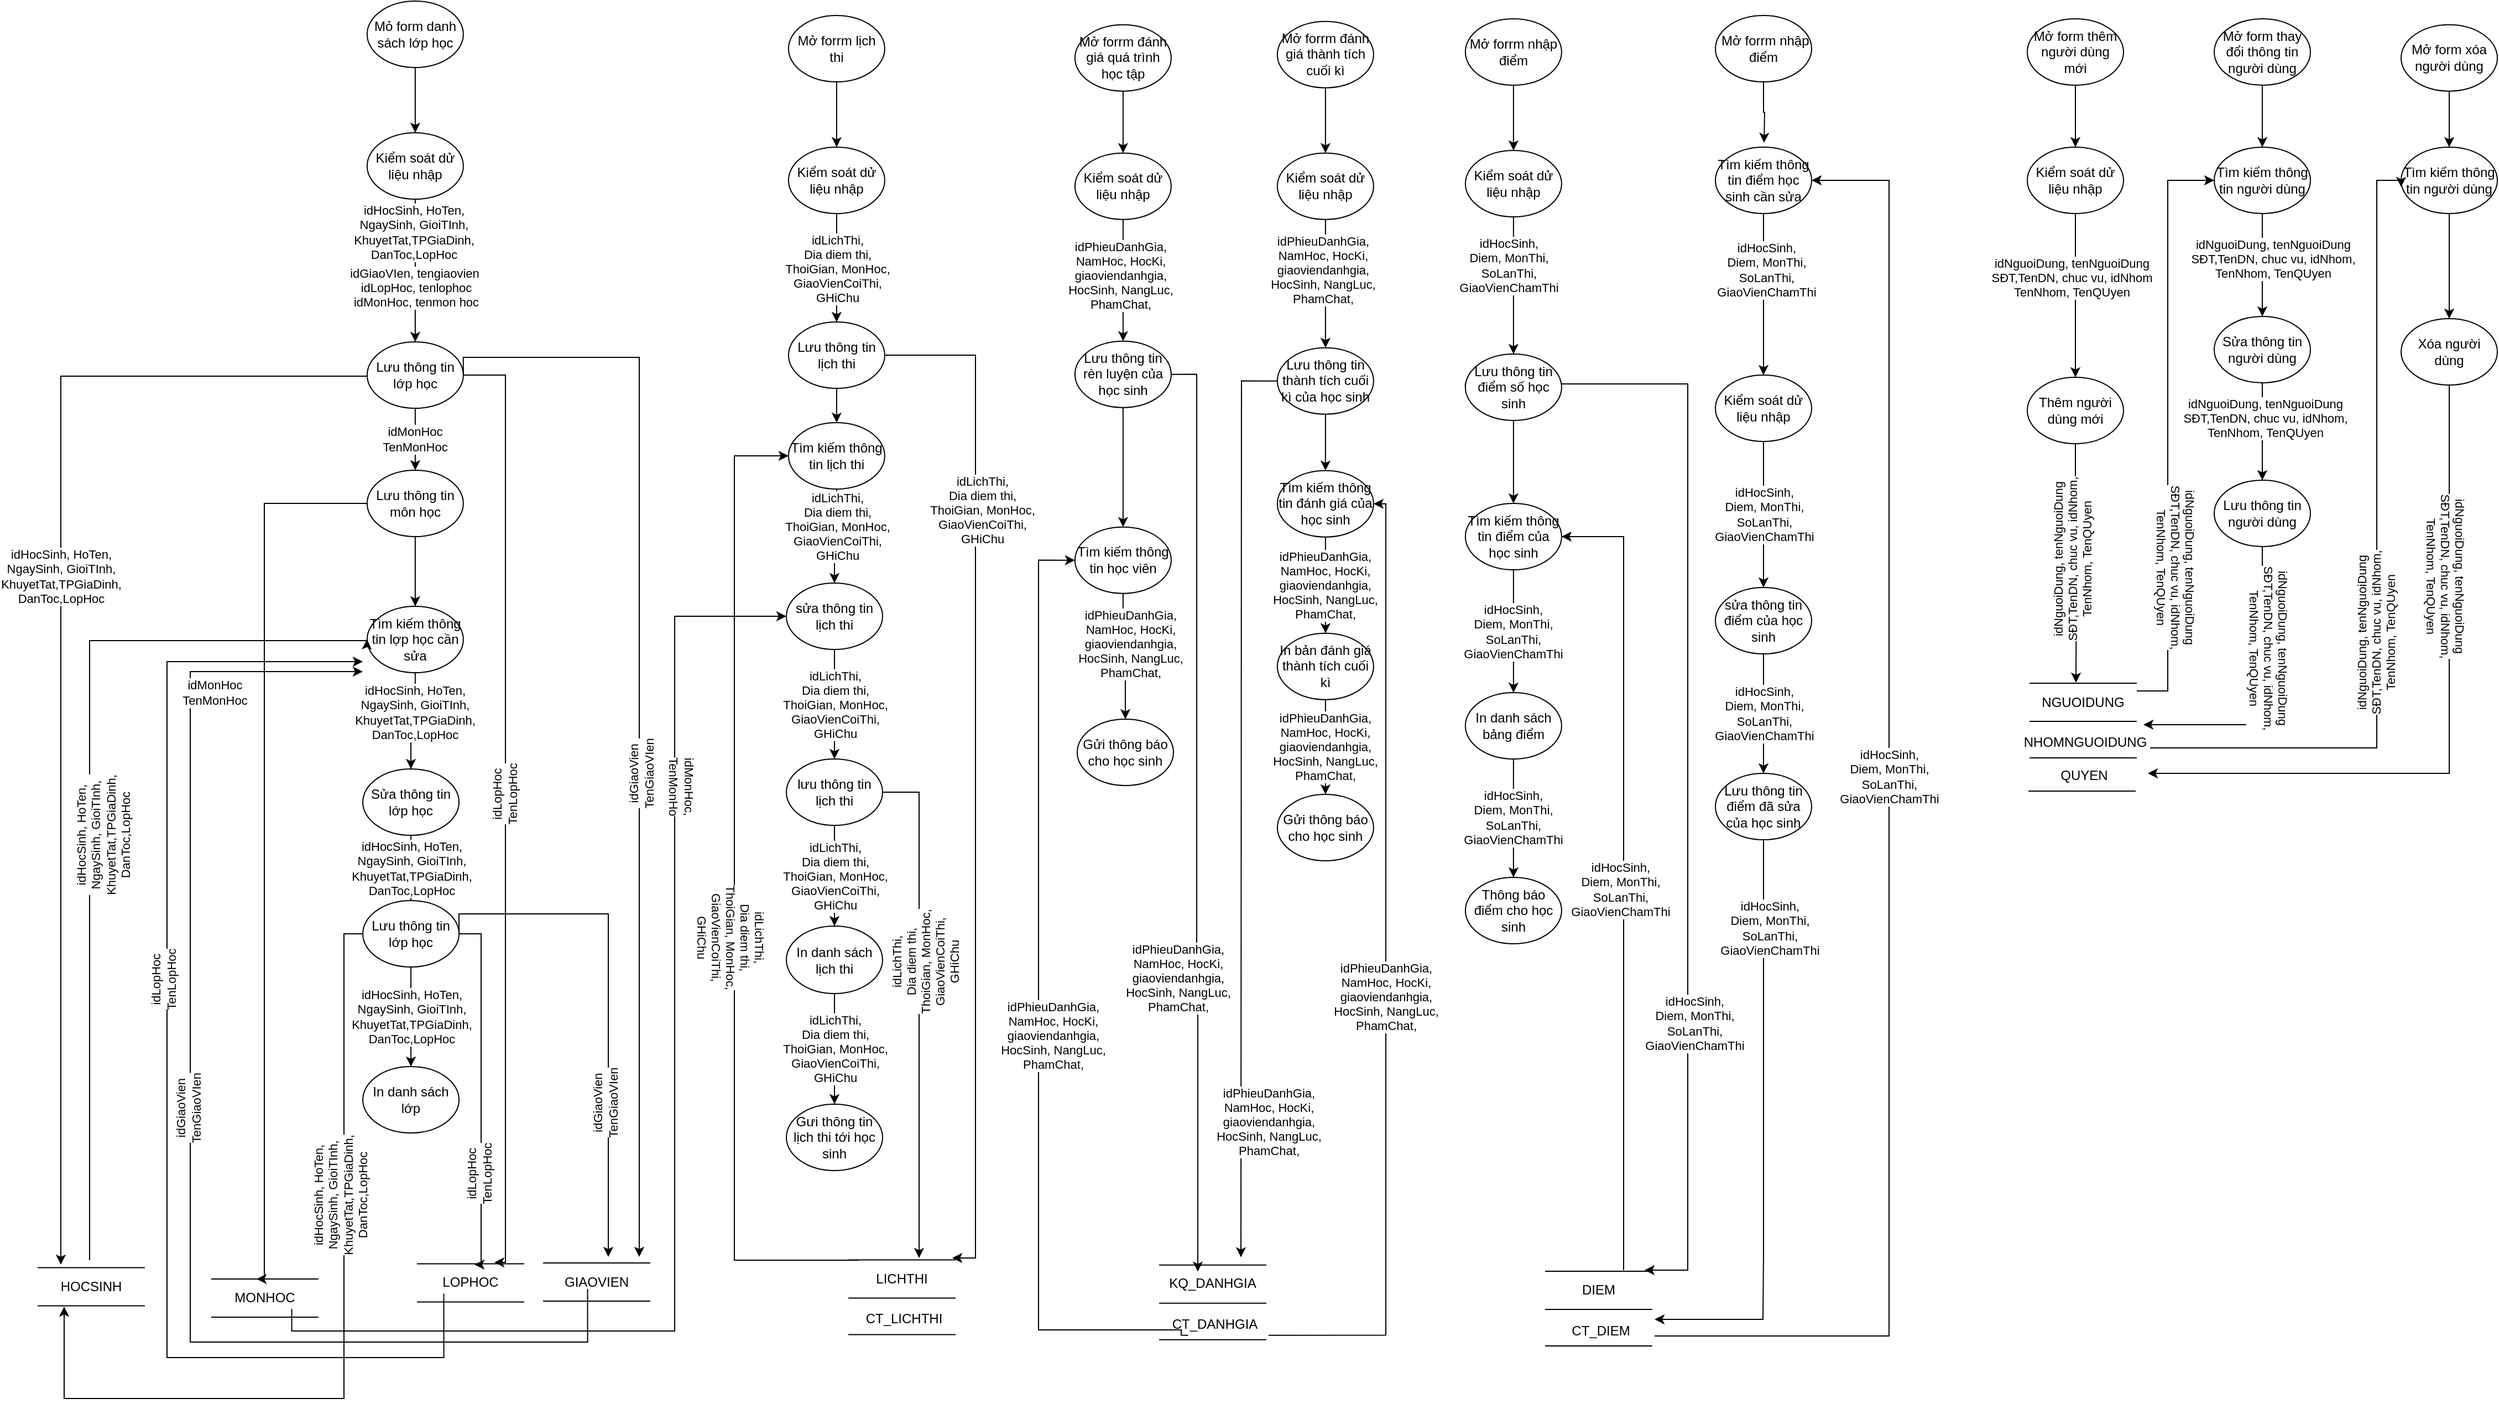 <mxfile version="14.6.12" type="github">
  <diagram id="HRCuB91BgMO6bVFM-XJB" name="Page-1">
    <mxGraphModel dx="2210" dy="770" grid="0" gridSize="10" guides="1" tooltips="1" connect="1" arrows="1" fold="1" page="1" pageScale="1" pageWidth="827" pageHeight="1169" background="#ffffff" math="0" shadow="0">
      <root>
        <mxCell id="0" />
        <mxCell id="1" parent="0" />
        <mxCell id="DQdRa_5wAz6dzVsRlKzh-37" style="edgeStyle=orthogonalEdgeStyle;rounded=0;orthogonalLoop=1;jettySize=auto;html=1;exitX=0.5;exitY=1;exitDx=0;exitDy=0;entryX=0.5;entryY=0;entryDx=0;entryDy=0;" parent="1" source="DQdRa_5wAz6dzVsRlKzh-1" target="DQdRa_5wAz6dzVsRlKzh-8" edge="1">
          <mxGeometry relative="1" as="geometry" />
        </mxCell>
        <mxCell id="DQdRa_5wAz6dzVsRlKzh-1" value="Mỏ form danh sách lớp học" style="ellipse;whiteSpace=wrap;html=1;" parent="1" vertex="1">
          <mxGeometry x="-475.06" y="39" width="87" height="60" as="geometry" />
        </mxCell>
        <mxCell id="DQdRa_5wAz6dzVsRlKzh-38" style="edgeStyle=orthogonalEdgeStyle;rounded=0;orthogonalLoop=1;jettySize=auto;html=1;exitX=0.5;exitY=1;exitDx=0;exitDy=0;entryX=0.5;entryY=0;entryDx=0;entryDy=0;" parent="1" source="DQdRa_5wAz6dzVsRlKzh-3" target="DQdRa_5wAz6dzVsRlKzh-18" edge="1">
          <mxGeometry relative="1" as="geometry" />
        </mxCell>
        <mxCell id="DQdRa_5wAz6dzVsRlKzh-3" value="Mở forrm lịch thi" style="ellipse;whiteSpace=wrap;html=1;" parent="1" vertex="1">
          <mxGeometry x="-94.06" y="52" width="87" height="60" as="geometry" />
        </mxCell>
        <mxCell id="DQdRa_5wAz6dzVsRlKzh-39" style="edgeStyle=orthogonalEdgeStyle;rounded=0;orthogonalLoop=1;jettySize=auto;html=1;exitX=0.5;exitY=1;exitDx=0;exitDy=0;entryX=0.5;entryY=0;entryDx=0;entryDy=0;" parent="1" source="DQdRa_5wAz6dzVsRlKzh-4" target="DQdRa_5wAz6dzVsRlKzh-19" edge="1">
          <mxGeometry relative="1" as="geometry" />
        </mxCell>
        <mxCell id="DQdRa_5wAz6dzVsRlKzh-4" value="Mở forrm đánh giá quá trình học tập" style="ellipse;whiteSpace=wrap;html=1;" parent="1" vertex="1">
          <mxGeometry x="164.94" y="60.33" width="87" height="60" as="geometry" />
        </mxCell>
        <mxCell id="DQdRa_5wAz6dzVsRlKzh-40" style="edgeStyle=orthogonalEdgeStyle;rounded=0;orthogonalLoop=1;jettySize=auto;html=1;exitX=0.5;exitY=1;exitDx=0;exitDy=0;entryX=0.5;entryY=0;entryDx=0;entryDy=0;" parent="1" source="DQdRa_5wAz6dzVsRlKzh-5" target="DQdRa_5wAz6dzVsRlKzh-20" edge="1">
          <mxGeometry relative="1" as="geometry" />
        </mxCell>
        <mxCell id="DQdRa_5wAz6dzVsRlKzh-5" value="Mở forrm đánh giá thành tích cuối kì" style="ellipse;whiteSpace=wrap;html=1;" parent="1" vertex="1">
          <mxGeometry x="347.94" y="57.33" width="87" height="60" as="geometry" />
        </mxCell>
        <mxCell id="DQdRa_5wAz6dzVsRlKzh-41" style="edgeStyle=orthogonalEdgeStyle;rounded=0;orthogonalLoop=1;jettySize=auto;html=1;exitX=0.5;exitY=1;exitDx=0;exitDy=0;entryX=0.5;entryY=0;entryDx=0;entryDy=0;" parent="1" source="DQdRa_5wAz6dzVsRlKzh-6" target="DQdRa_5wAz6dzVsRlKzh-21" edge="1">
          <mxGeometry relative="1" as="geometry" />
        </mxCell>
        <mxCell id="DQdRa_5wAz6dzVsRlKzh-6" value="Mở forrm nhập điểm" style="ellipse;whiteSpace=wrap;html=1;" parent="1" vertex="1">
          <mxGeometry x="517.94" y="55" width="87" height="60" as="geometry" />
        </mxCell>
        <mxCell id="DQdRa_5wAz6dzVsRlKzh-42" style="edgeStyle=orthogonalEdgeStyle;rounded=0;orthogonalLoop=1;jettySize=auto;html=1;exitX=0.5;exitY=1;exitDx=0;exitDy=0;" parent="1" source="DQdRa_5wAz6dzVsRlKzh-7" edge="1">
          <mxGeometry relative="1" as="geometry">
            <mxPoint x="788" y="167" as="targetPoint" />
          </mxGeometry>
        </mxCell>
        <mxCell id="DQdRa_5wAz6dzVsRlKzh-7" value="&amp;nbsp;Mở forrm nhập điểm" style="ellipse;whiteSpace=wrap;html=1;" parent="1" vertex="1">
          <mxGeometry x="744" y="52" width="87" height="60" as="geometry" />
        </mxCell>
        <mxCell id="DQdRa_5wAz6dzVsRlKzh-45" style="edgeStyle=orthogonalEdgeStyle;rounded=0;orthogonalLoop=1;jettySize=auto;html=1;exitX=0.5;exitY=1;exitDx=0;exitDy=0;entryX=0.5;entryY=0;entryDx=0;entryDy=0;" parent="1" source="DQdRa_5wAz6dzVsRlKzh-8" target="DQdRa_5wAz6dzVsRlKzh-9" edge="1">
          <mxGeometry relative="1" as="geometry" />
        </mxCell>
        <mxCell id="DQdRa_5wAz6dzVsRlKzh-64" value="&lt;div&gt;idHocSinh, HoTen,&lt;/div&gt;&lt;div&gt; NgaySinh, GioiTInh, &lt;br&gt;&lt;/div&gt;&lt;div&gt;KhuyetTat,TPGiaDinh, &lt;br&gt;&lt;/div&gt;&lt;div&gt;DanToc,LopHoc&lt;/div&gt;" style="edgeLabel;html=1;align=center;verticalAlign=middle;resizable=0;points=[];" parent="DQdRa_5wAz6dzVsRlKzh-45" vertex="1" connectable="0">
          <mxGeometry x="-0.26" y="-2" relative="1" as="geometry">
            <mxPoint y="-18" as="offset" />
          </mxGeometry>
        </mxCell>
        <mxCell id="LD-oFK9vkFttL465IhcC-10" value="idGiaoVIen, tengiaovien&amp;nbsp;&lt;br&gt;idLopHoc, tenlophoc&lt;br&gt;idMonHoc, tenmon hoc" style="edgeLabel;html=1;align=center;verticalAlign=middle;resizable=0;points=[];" parent="DQdRa_5wAz6dzVsRlKzh-45" vertex="1" connectable="0">
          <mxGeometry x="0.23" relative="1" as="geometry">
            <mxPoint as="offset" />
          </mxGeometry>
        </mxCell>
        <mxCell id="DQdRa_5wAz6dzVsRlKzh-8" value="Kiểm soát dử liệu nhập" style="ellipse;whiteSpace=wrap;html=1;" parent="1" vertex="1">
          <mxGeometry x="-475.06" y="158" width="87" height="60" as="geometry" />
        </mxCell>
        <mxCell id="DQdRa_5wAz6dzVsRlKzh-50" value="&lt;div&gt;idHocSinh, HoTen,&lt;/div&gt;&lt;div&gt; NgaySinh, GioiTInh, &lt;br&gt;&lt;/div&gt;&lt;div&gt;KhuyetTat,TPGiaDinh, &lt;br&gt;&lt;/div&gt;&lt;div&gt;DanToc,LopHoc&lt;/div&gt;" style="edgeStyle=orthogonalEdgeStyle;rounded=0;orthogonalLoop=1;jettySize=auto;html=1;exitX=0.5;exitY=1;exitDx=0;exitDy=0;" parent="1" source="DQdRa_5wAz6dzVsRlKzh-9" edge="1">
          <mxGeometry x="-0.08" relative="1" as="geometry">
            <mxPoint x="-752" y="1181" as="targetPoint" />
            <Array as="points">
              <mxPoint x="-432" y="378" />
              <mxPoint x="-752" y="378" />
            </Array>
            <mxPoint as="offset" />
          </mxGeometry>
        </mxCell>
        <mxCell id="DQdRa_5wAz6dzVsRlKzh-91" value="&lt;meta charset=&quot;utf-8&quot;&gt;&lt;span style=&quot;color: rgb(0, 0, 0); font-family: helvetica; font-size: 11px; font-style: normal; font-weight: 400; letter-spacing: normal; text-align: center; text-indent: 0px; text-transform: none; word-spacing: 0px; background-color: rgb(255, 255, 255); display: inline; float: none;&quot;&gt;idMonHoc&lt;/span&gt;&lt;br style=&quot;color: rgb(0, 0, 0); font-family: helvetica; font-size: 11px; font-style: normal; font-weight: 400; letter-spacing: normal; text-align: center; text-indent: 0px; text-transform: none; word-spacing: 0px;&quot;&gt;&lt;span style=&quot;color: rgb(0, 0, 0); font-family: helvetica; font-size: 11px; font-style: normal; font-weight: 400; letter-spacing: normal; text-align: center; text-indent: 0px; text-transform: none; word-spacing: 0px; background-color: rgb(255, 255, 255); display: inline; float: none;&quot;&gt;TenMonHoc&lt;/span&gt;" style="edgeStyle=orthogonalEdgeStyle;rounded=0;orthogonalLoop=1;jettySize=auto;html=1;exitX=0.5;exitY=1;exitDx=0;exitDy=0;entryX=0.5;entryY=0;entryDx=0;entryDy=0;" parent="1" source="DQdRa_5wAz6dzVsRlKzh-9" target="LD-oFK9vkFttL465IhcC-12" edge="1">
          <mxGeometry relative="1" as="geometry" />
        </mxCell>
        <mxCell id="LD-oFK9vkFttL465IhcC-16" style="edgeStyle=orthogonalEdgeStyle;rounded=0;orthogonalLoop=1;jettySize=auto;html=1;exitX=1;exitY=0.5;exitDx=0;exitDy=0;" parent="1" source="DQdRa_5wAz6dzVsRlKzh-9" edge="1">
          <mxGeometry relative="1" as="geometry">
            <mxPoint x="-360" y="1179" as="targetPoint" />
            <Array as="points">
              <mxPoint x="-350" y="377" />
              <mxPoint x="-350" y="1179" />
            </Array>
          </mxGeometry>
        </mxCell>
        <mxCell id="LD-oFK9vkFttL465IhcC-17" value="idLopHoc&lt;br&gt;TenLopHoc" style="edgeLabel;html=1;align=center;verticalAlign=middle;resizable=0;points=[];rotation=-90;" parent="LD-oFK9vkFttL465IhcC-16" vertex="1" connectable="0">
          <mxGeometry x="0.176" y="-2" relative="1" as="geometry">
            <mxPoint x="1" y="-83" as="offset" />
          </mxGeometry>
        </mxCell>
        <mxCell id="LD-oFK9vkFttL465IhcC-18" style="edgeStyle=orthogonalEdgeStyle;rounded=0;orthogonalLoop=1;jettySize=auto;html=1;exitX=1;exitY=0.5;exitDx=0;exitDy=0;" parent="1" source="DQdRa_5wAz6dzVsRlKzh-9" edge="1">
          <mxGeometry relative="1" as="geometry">
            <mxPoint x="-229" y="1174" as="targetPoint" />
            <Array as="points">
              <mxPoint x="-388" y="361" />
              <mxPoint x="-229" y="361" />
              <mxPoint x="-229" y="1174" />
            </Array>
          </mxGeometry>
        </mxCell>
        <mxCell id="LD-oFK9vkFttL465IhcC-19" value="idGiaoVien&lt;br&gt;TenGiaoVIen" style="edgeLabel;html=1;align=center;verticalAlign=middle;resizable=0;points=[];rotation=-90;" parent="LD-oFK9vkFttL465IhcC-18" vertex="1" connectable="0">
          <mxGeometry x="0.116" y="2" relative="1" as="geometry">
            <mxPoint as="offset" />
          </mxGeometry>
        </mxCell>
        <mxCell id="DQdRa_5wAz6dzVsRlKzh-9" value="Lưu thông tin lớp học" style="ellipse;whiteSpace=wrap;html=1;" parent="1" vertex="1">
          <mxGeometry x="-475.06" y="347" width="87" height="60" as="geometry" />
        </mxCell>
        <mxCell id="DQdRa_5wAz6dzVsRlKzh-61" style="edgeStyle=orthogonalEdgeStyle;rounded=0;orthogonalLoop=1;jettySize=auto;html=1;exitX=0.5;exitY=1;exitDx=0;exitDy=0;entryX=0.5;entryY=0;entryDx=0;entryDy=0;" parent="1" source="DQdRa_5wAz6dzVsRlKzh-10" target="DQdRa_5wAz6dzVsRlKzh-11" edge="1">
          <mxGeometry relative="1" as="geometry" />
        </mxCell>
        <mxCell id="DQdRa_5wAz6dzVsRlKzh-94" value="&lt;div&gt;idHocSinh, HoTen,&lt;/div&gt;&lt;div&gt; NgaySinh, GioiTInh, &lt;br&gt;&lt;/div&gt;&lt;div&gt;KhuyetTat,TPGiaDinh, &lt;br&gt;&lt;/div&gt;&lt;div&gt;DanToc,LopHoc&lt;/div&gt;" style="edgeLabel;html=1;align=center;verticalAlign=middle;resizable=0;points=[];" parent="DQdRa_5wAz6dzVsRlKzh-61" vertex="1" connectable="0">
          <mxGeometry x="-0.209" y="-1" relative="1" as="geometry">
            <mxPoint as="offset" />
          </mxGeometry>
        </mxCell>
        <mxCell id="DQdRa_5wAz6dzVsRlKzh-10" value="Tìm kiếm thông tin lợp học cần sửa" style="ellipse;whiteSpace=wrap;html=1;" parent="1" vertex="1">
          <mxGeometry x="-475.06" y="586" width="87" height="60" as="geometry" />
        </mxCell>
        <mxCell id="DQdRa_5wAz6dzVsRlKzh-62" value="&lt;meta charset=&quot;utf-8&quot;&gt;&lt;div style=&quot;color: rgb(0, 0, 0); font-family: helvetica; font-size: 11px; font-style: normal; font-weight: 400; letter-spacing: normal; text-align: center; text-indent: 0px; text-transform: none; word-spacing: 0px;&quot;&gt;idHocSinh, HoTen,&lt;/div&gt;&lt;div style=&quot;color: rgb(0, 0, 0); font-family: helvetica; font-size: 11px; font-style: normal; font-weight: 400; letter-spacing: normal; text-align: center; text-indent: 0px; text-transform: none; word-spacing: 0px;&quot;&gt;NgaySinh, GioiTInh,&lt;br&gt;&lt;/div&gt;&lt;div style=&quot;color: rgb(0, 0, 0); font-family: helvetica; font-size: 11px; font-style: normal; font-weight: 400; letter-spacing: normal; text-align: center; text-indent: 0px; text-transform: none; word-spacing: 0px;&quot;&gt;KhuyetTat,TPGiaDinh,&lt;br&gt;&lt;/div&gt;&lt;div style=&quot;color: rgb(0, 0, 0); font-family: helvetica; font-size: 11px; font-style: normal; font-weight: 400; letter-spacing: normal; text-align: center; text-indent: 0px; text-transform: none; word-spacing: 0px;&quot;&gt;DanToc,LopHoc&lt;/div&gt;" style="edgeStyle=orthogonalEdgeStyle;rounded=0;orthogonalLoop=1;jettySize=auto;html=1;exitX=0.5;exitY=1;exitDx=0;exitDy=0;entryX=0.5;entryY=0;entryDx=0;entryDy=0;" parent="1" source="DQdRa_5wAz6dzVsRlKzh-11" target="DQdRa_5wAz6dzVsRlKzh-12" edge="1">
          <mxGeometry relative="1" as="geometry" />
        </mxCell>
        <mxCell id="DQdRa_5wAz6dzVsRlKzh-11" value="Sửa thông tin lớp học" style="ellipse;whiteSpace=wrap;html=1;" parent="1" vertex="1">
          <mxGeometry x="-478.96" y="733" width="87" height="60" as="geometry" />
        </mxCell>
        <mxCell id="DQdRa_5wAz6dzVsRlKzh-63" value="&lt;div&gt;idHocSinh, HoTen,&lt;/div&gt;&lt;div&gt; NgaySinh, GioiTInh, &lt;br&gt;&lt;/div&gt;&lt;div&gt;KhuyetTat,TPGiaDinh, &lt;br&gt;&lt;/div&gt;&lt;div&gt;DanToc,LopHoc&lt;/div&gt;" style="edgeStyle=orthogonalEdgeStyle;rounded=0;orthogonalLoop=1;jettySize=auto;html=1;exitX=0.5;exitY=1;exitDx=0;exitDy=0;entryX=0.5;entryY=0;entryDx=0;entryDy=0;" parent="1" source="DQdRa_5wAz6dzVsRlKzh-12" target="DQdRa_5wAz6dzVsRlKzh-13" edge="1">
          <mxGeometry relative="1" as="geometry" />
        </mxCell>
        <mxCell id="LD-oFK9vkFttL465IhcC-20" style="edgeStyle=orthogonalEdgeStyle;rounded=0;orthogonalLoop=1;jettySize=auto;html=1;exitX=0;exitY=0.5;exitDx=0;exitDy=0;" parent="1" source="DQdRa_5wAz6dzVsRlKzh-12" edge="1">
          <mxGeometry relative="1" as="geometry">
            <mxPoint x="-749" y="1219" as="targetPoint" />
            <Array as="points">
              <mxPoint x="-496" y="882" />
              <mxPoint x="-496" y="1302" />
              <mxPoint x="-749" y="1302" />
              <mxPoint x="-749" y="1235" />
            </Array>
          </mxGeometry>
        </mxCell>
        <mxCell id="LD-oFK9vkFttL465IhcC-21" value="&lt;div&gt;idHocSinh, HoTen,&lt;/div&gt;&lt;div&gt;NgaySinh, GioiTInh,&lt;br&gt;&lt;/div&gt;&lt;div&gt;KhuyetTat,TPGiaDinh,&lt;br&gt;&lt;/div&gt;&lt;div&gt;DanToc,LopHoc&lt;/div&gt;" style="edgeLabel;html=1;align=center;verticalAlign=middle;resizable=0;points=[];rotation=-90;" parent="LD-oFK9vkFttL465IhcC-20" vertex="1" connectable="0">
          <mxGeometry x="-0.45" y="1" relative="1" as="geometry">
            <mxPoint x="-4" y="41" as="offset" />
          </mxGeometry>
        </mxCell>
        <mxCell id="LD-oFK9vkFttL465IhcC-22" style="edgeStyle=orthogonalEdgeStyle;rounded=0;orthogonalLoop=1;jettySize=auto;html=1;exitX=1;exitY=0.5;exitDx=0;exitDy=0;" parent="1" source="DQdRa_5wAz6dzVsRlKzh-12" edge="1">
          <mxGeometry relative="1" as="geometry">
            <mxPoint x="-378" y="1181" as="targetPoint" />
            <Array as="points">
              <mxPoint x="-372" y="882" />
              <mxPoint x="-372" y="1181" />
            </Array>
          </mxGeometry>
        </mxCell>
        <mxCell id="LD-oFK9vkFttL465IhcC-23" value="idLopHoc&lt;br&gt;TenLopHoc" style="edgeLabel;html=1;align=center;verticalAlign=middle;resizable=0;points=[];rotation=-90;" parent="LD-oFK9vkFttL465IhcC-22" vertex="1" connectable="0">
          <mxGeometry x="0.188" y="1" relative="1" as="geometry">
            <mxPoint x="-3" y="44" as="offset" />
          </mxGeometry>
        </mxCell>
        <mxCell id="LD-oFK9vkFttL465IhcC-24" style="edgeStyle=orthogonalEdgeStyle;rounded=0;orthogonalLoop=1;jettySize=auto;html=1;exitX=1;exitY=0.5;exitDx=0;exitDy=0;" parent="1" source="DQdRa_5wAz6dzVsRlKzh-12" edge="1">
          <mxGeometry relative="1" as="geometry">
            <mxPoint x="-257" y="1174" as="targetPoint" />
            <Array as="points">
              <mxPoint x="-392" y="864" />
              <mxPoint x="-257" y="864" />
            </Array>
          </mxGeometry>
        </mxCell>
        <mxCell id="LD-oFK9vkFttL465IhcC-25" value="idGiaoVien&lt;br&gt;TenGiaoVIen" style="edgeLabel;html=1;align=center;verticalAlign=middle;resizable=0;points=[];rotation=-90;" parent="LD-oFK9vkFttL465IhcC-24" vertex="1" connectable="0">
          <mxGeometry x="0.4" y="-3" relative="1" as="geometry">
            <mxPoint as="offset" />
          </mxGeometry>
        </mxCell>
        <mxCell id="DQdRa_5wAz6dzVsRlKzh-12" value="Lưu thông tin lớp học" style="ellipse;whiteSpace=wrap;html=1;" parent="1" vertex="1">
          <mxGeometry x="-478.96" y="852" width="87" height="60" as="geometry" />
        </mxCell>
        <mxCell id="DQdRa_5wAz6dzVsRlKzh-92" style="edgeStyle=orthogonalEdgeStyle;rounded=0;orthogonalLoop=1;jettySize=auto;html=1;entryX=0;entryY=0.5;entryDx=0;entryDy=0;" parent="1" target="DQdRa_5wAz6dzVsRlKzh-10" edge="1">
          <mxGeometry relative="1" as="geometry">
            <mxPoint x="-726" y="1177" as="sourcePoint" />
            <Array as="points">
              <mxPoint x="-726" y="617" />
            </Array>
          </mxGeometry>
        </mxCell>
        <mxCell id="DQdRa_5wAz6dzVsRlKzh-93" value="&lt;div&gt;idHocSinh, HoTen,&lt;/div&gt;&lt;div&gt; NgaySinh, GioiTInh, &lt;br&gt;&lt;/div&gt;&lt;div&gt;KhuyetTat,TPGiaDinh, &lt;br&gt;&lt;/div&gt;&lt;div&gt;DanToc,LopHoc&lt;/div&gt;" style="edgeLabel;html=1;align=center;verticalAlign=middle;resizable=0;points=[];rotation=-90;" parent="DQdRa_5wAz6dzVsRlKzh-92" vertex="1" connectable="0">
          <mxGeometry x="0.456" y="-2" relative="1" as="geometry">
            <mxPoint x="-19" y="174" as="offset" />
          </mxGeometry>
        </mxCell>
        <mxCell id="DQdRa_5wAz6dzVsRlKzh-13" value="In danh sách lớp" style="ellipse;whiteSpace=wrap;html=1;" parent="1" vertex="1">
          <mxGeometry x="-478.96" y="1002" width="87" height="60" as="geometry" />
        </mxCell>
        <mxCell id="DQdRa_5wAz6dzVsRlKzh-51" style="edgeStyle=orthogonalEdgeStyle;rounded=0;orthogonalLoop=1;jettySize=auto;html=1;exitX=0.5;exitY=1;exitDx=0;exitDy=0;entryX=0.5;entryY=0;entryDx=0;entryDy=0;" parent="1" source="DQdRa_5wAz6dzVsRlKzh-15" target="DQdRa_5wAz6dzVsRlKzh-16" edge="1">
          <mxGeometry relative="1" as="geometry" />
        </mxCell>
        <mxCell id="DQdRa_5wAz6dzVsRlKzh-95" style="edgeStyle=orthogonalEdgeStyle;rounded=0;orthogonalLoop=1;jettySize=auto;html=1;exitX=1;exitY=0.5;exitDx=0;exitDy=0;" parent="1" source="DQdRa_5wAz6dzVsRlKzh-15" edge="1">
          <mxGeometry relative="1" as="geometry">
            <mxPoint x="54" y="1175" as="targetPoint" />
            <Array as="points">
              <mxPoint x="75" y="359" />
              <mxPoint x="75" y="1175" />
            </Array>
          </mxGeometry>
        </mxCell>
        <mxCell id="DQdRa_5wAz6dzVsRlKzh-98" value="&lt;div&gt;idLichThi, &lt;br&gt;&lt;/div&gt;&lt;div&gt;Dia diem thi, &lt;br&gt;&lt;/div&gt;&lt;div&gt;ThoiGian, MonHoc, &lt;br&gt;&lt;/div&gt;&lt;div&gt;GiaoVienCoiThi, &lt;br&gt;&lt;/div&gt;&lt;div&gt;GHiChu&lt;/div&gt;" style="edgeLabel;html=1;align=center;verticalAlign=middle;resizable=0;points=[];" parent="DQdRa_5wAz6dzVsRlKzh-95" vertex="1" connectable="0">
          <mxGeometry x="-0.446" y="1" relative="1" as="geometry">
            <mxPoint x="5" y="-33" as="offset" />
          </mxGeometry>
        </mxCell>
        <mxCell id="DQdRa_5wAz6dzVsRlKzh-15" value="Lưu thông tin lịch thi" style="ellipse;whiteSpace=wrap;html=1;" parent="1" vertex="1">
          <mxGeometry x="-94.06" y="329" width="87" height="60" as="geometry" />
        </mxCell>
        <mxCell id="DQdRa_5wAz6dzVsRlKzh-60" style="edgeStyle=orthogonalEdgeStyle;rounded=0;orthogonalLoop=1;jettySize=auto;html=1;exitX=0.5;exitY=1;exitDx=0;exitDy=0;entryX=0.5;entryY=0;entryDx=0;entryDy=0;" parent="1" source="DQdRa_5wAz6dzVsRlKzh-16" target="LD-oFK9vkFttL465IhcC-26" edge="1">
          <mxGeometry relative="1" as="geometry" />
        </mxCell>
        <mxCell id="DQdRa_5wAz6dzVsRlKzh-101" value="&lt;div&gt;idLichThi, &lt;br&gt;&lt;/div&gt;&lt;div&gt;Dia diem thi, &lt;br&gt;&lt;/div&gt;&lt;div&gt;ThoiGian, MonHoc, &lt;br&gt;&lt;/div&gt;&lt;div&gt;GiaoVienCoiThi, &lt;br&gt;&lt;/div&gt;&lt;div&gt;GHiChu&lt;/div&gt;" style="edgeLabel;html=1;align=center;verticalAlign=middle;resizable=0;points=[];" parent="DQdRa_5wAz6dzVsRlKzh-60" vertex="1" connectable="0">
          <mxGeometry x="-0.301" relative="1" as="geometry">
            <mxPoint y="3" as="offset" />
          </mxGeometry>
        </mxCell>
        <mxCell id="DQdRa_5wAz6dzVsRlKzh-16" value="Tìm kiếm thông tin lịch thi" style="ellipse;whiteSpace=wrap;html=1;" parent="1" vertex="1">
          <mxGeometry x="-94.06" y="420" width="87" height="60" as="geometry" />
        </mxCell>
        <mxCell id="DQdRa_5wAz6dzVsRlKzh-99" style="edgeStyle=orthogonalEdgeStyle;rounded=0;orthogonalLoop=1;jettySize=auto;html=1;entryX=0;entryY=0.5;entryDx=0;entryDy=0;" parent="1" target="DQdRa_5wAz6dzVsRlKzh-16" edge="1">
          <mxGeometry relative="1" as="geometry">
            <mxPoint x="-31" y="1177" as="sourcePoint" />
            <Array as="points">
              <mxPoint x="-143" y="1177" />
              <mxPoint x="-143" y="450" />
            </Array>
          </mxGeometry>
        </mxCell>
        <mxCell id="DQdRa_5wAz6dzVsRlKzh-100" value="&lt;div&gt;idLichThi, &lt;br&gt;&lt;/div&gt;&lt;div&gt;Dia diem thi, &lt;br&gt;&lt;/div&gt;&lt;div&gt;ThoiGian, MonHoc, &lt;br&gt;&lt;/div&gt;&lt;div&gt;GiaoVienCoiThi, &lt;br&gt;&lt;/div&gt;&lt;div&gt;GHiChu&lt;/div&gt;" style="edgeLabel;html=1;align=center;verticalAlign=middle;resizable=0;points=[];rotation=90;" parent="DQdRa_5wAz6dzVsRlKzh-99" vertex="1" connectable="0">
          <mxGeometry x="0.256" y="1" relative="1" as="geometry">
            <mxPoint x="-2" y="153" as="offset" />
          </mxGeometry>
        </mxCell>
        <mxCell id="DQdRa_5wAz6dzVsRlKzh-17" value="Gưi thông tin lịch thi tới học sinh" style="ellipse;whiteSpace=wrap;html=1;" parent="1" vertex="1">
          <mxGeometry x="-96" y="1036" width="87" height="60" as="geometry" />
        </mxCell>
        <mxCell id="DQdRa_5wAz6dzVsRlKzh-96" style="edgeStyle=orthogonalEdgeStyle;rounded=0;orthogonalLoop=1;jettySize=auto;html=1;exitX=0.5;exitY=1;exitDx=0;exitDy=0;entryX=0.5;entryY=0;entryDx=0;entryDy=0;" parent="1" source="DQdRa_5wAz6dzVsRlKzh-18" target="DQdRa_5wAz6dzVsRlKzh-15" edge="1">
          <mxGeometry relative="1" as="geometry" />
        </mxCell>
        <mxCell id="DQdRa_5wAz6dzVsRlKzh-97" value="&lt;div&gt;idLichThi, &lt;br&gt;&lt;/div&gt;&lt;div&gt;Dia diem thi, &lt;br&gt;&lt;/div&gt;&lt;div&gt;ThoiGian, MonHoc, &lt;br&gt;&lt;/div&gt;&lt;div&gt;GiaoVienCoiThi, &lt;br&gt;&lt;/div&gt;&lt;div&gt;GHiChu&lt;/div&gt;" style="edgeLabel;html=1;align=center;verticalAlign=middle;resizable=0;points=[];" parent="DQdRa_5wAz6dzVsRlKzh-96" vertex="1" connectable="0">
          <mxGeometry x="-0.273" y="-3" relative="1" as="geometry">
            <mxPoint x="3" y="14" as="offset" />
          </mxGeometry>
        </mxCell>
        <mxCell id="DQdRa_5wAz6dzVsRlKzh-18" value="Kiểm soát dử liệu nhập" style="ellipse;whiteSpace=wrap;html=1;" parent="1" vertex="1">
          <mxGeometry x="-94.06" y="171" width="87" height="60" as="geometry" />
        </mxCell>
        <mxCell id="DQdRa_5wAz6dzVsRlKzh-102" style="edgeStyle=orthogonalEdgeStyle;rounded=0;orthogonalLoop=1;jettySize=auto;html=1;exitX=0.5;exitY=1;exitDx=0;exitDy=0;entryX=0.5;entryY=0;entryDx=0;entryDy=0;" parent="1" source="DQdRa_5wAz6dzVsRlKzh-19" target="DQdRa_5wAz6dzVsRlKzh-24" edge="1">
          <mxGeometry relative="1" as="geometry" />
        </mxCell>
        <mxCell id="DQdRa_5wAz6dzVsRlKzh-103" value="&lt;div&gt;idPhieuDanhGia, &lt;br&gt;&lt;/div&gt;&lt;div&gt;NamHoc, HocKi, &lt;br&gt;&lt;/div&gt;&lt;div&gt;giaoviendanhgia, &lt;br&gt;&lt;/div&gt;&lt;div&gt;HocSinh, NangLuc, &lt;br&gt;&lt;/div&gt;&lt;div&gt;PhamChat, &lt;/div&gt;" style="edgeLabel;html=1;align=center;verticalAlign=middle;resizable=0;points=[];" parent="DQdRa_5wAz6dzVsRlKzh-102" vertex="1" connectable="0">
          <mxGeometry x="-0.288" y="-3" relative="1" as="geometry">
            <mxPoint y="11" as="offset" />
          </mxGeometry>
        </mxCell>
        <mxCell id="DQdRa_5wAz6dzVsRlKzh-19" value="Kiểm soát dử liệu nhập" style="ellipse;whiteSpace=wrap;html=1;" parent="1" vertex="1">
          <mxGeometry x="164.94" y="176.33" width="87" height="60" as="geometry" />
        </mxCell>
        <mxCell id="DQdRa_5wAz6dzVsRlKzh-48" style="edgeStyle=orthogonalEdgeStyle;rounded=0;orthogonalLoop=1;jettySize=auto;html=1;exitX=0.5;exitY=1;exitDx=0;exitDy=0;" parent="1" source="DQdRa_5wAz6dzVsRlKzh-20" target="DQdRa_5wAz6dzVsRlKzh-27" edge="1">
          <mxGeometry relative="1" as="geometry" />
        </mxCell>
        <mxCell id="DQdRa_5wAz6dzVsRlKzh-110" value="&lt;div&gt;idPhieuDanhGia, &lt;br&gt;&lt;/div&gt;&lt;div&gt;NamHoc, HocKi, &lt;br&gt;&lt;/div&gt;&lt;div&gt;giaoviendanhgia, &lt;br&gt;&lt;/div&gt;&lt;div&gt;HocSinh, NangLuc, &lt;br&gt;&lt;/div&gt;&lt;div&gt;PhamChat, &lt;/div&gt;" style="edgeLabel;html=1;align=center;verticalAlign=middle;resizable=0;points=[];" parent="DQdRa_5wAz6dzVsRlKzh-48" vertex="1" connectable="0">
          <mxGeometry x="-0.223" y="-3" relative="1" as="geometry">
            <mxPoint as="offset" />
          </mxGeometry>
        </mxCell>
        <mxCell id="DQdRa_5wAz6dzVsRlKzh-20" value="Kiểm soát dử liệu nhập" style="ellipse;whiteSpace=wrap;html=1;" parent="1" vertex="1">
          <mxGeometry x="347.94" y="176.33" width="87" height="60" as="geometry" />
        </mxCell>
        <mxCell id="DQdRa_5wAz6dzVsRlKzh-49" style="edgeStyle=orthogonalEdgeStyle;rounded=0;orthogonalLoop=1;jettySize=auto;html=1;exitX=0.5;exitY=1;exitDx=0;exitDy=0;" parent="1" source="DQdRa_5wAz6dzVsRlKzh-21" target="DQdRa_5wAz6dzVsRlKzh-30" edge="1">
          <mxGeometry relative="1" as="geometry" />
        </mxCell>
        <mxCell id="DQdRa_5wAz6dzVsRlKzh-114" value="&lt;div&gt;idHocSinh, &lt;br&gt;&lt;/div&gt;&lt;div&gt;Diem, MonThi, &lt;br&gt;&lt;/div&gt;&lt;div&gt;SoLanThi, &lt;br&gt;&lt;/div&gt;&lt;div&gt;GiaoVienChamThi&lt;/div&gt;" style="edgeLabel;html=1;align=center;verticalAlign=middle;resizable=0;points=[];" parent="DQdRa_5wAz6dzVsRlKzh-49" vertex="1" connectable="0">
          <mxGeometry x="-0.292" y="-5" relative="1" as="geometry">
            <mxPoint as="offset" />
          </mxGeometry>
        </mxCell>
        <mxCell id="DQdRa_5wAz6dzVsRlKzh-21" value="Kiểm soát dử liệu nhập" style="ellipse;whiteSpace=wrap;html=1;" parent="1" vertex="1">
          <mxGeometry x="517.94" y="174" width="87" height="60" as="geometry" />
        </mxCell>
        <mxCell id="DQdRa_5wAz6dzVsRlKzh-55" value="&lt;div&gt;idHocSinh, &lt;br&gt;&lt;/div&gt;&lt;div&gt;Diem, MonThi, &lt;br&gt;&lt;/div&gt;&lt;div&gt;SoLanThi, &lt;br&gt;&lt;/div&gt;&lt;div&gt;GiaoVienChamThi&lt;/div&gt;" style="edgeStyle=orthogonalEdgeStyle;rounded=0;orthogonalLoop=1;jettySize=auto;html=1;exitX=0.5;exitY=1;exitDx=0;exitDy=0;entryX=0.5;entryY=0;entryDx=0;entryDy=0;" parent="1" source="DQdRa_5wAz6dzVsRlKzh-22" target="LD-oFK9vkFttL465IhcC-40" edge="1">
          <mxGeometry relative="1" as="geometry">
            <mxPoint x="783.5" y="538.0" as="targetPoint" />
            <mxPoint as="offset" />
          </mxGeometry>
        </mxCell>
        <mxCell id="DQdRa_5wAz6dzVsRlKzh-22" value="Kiểm soát dử liệu nhập" style="ellipse;whiteSpace=wrap;html=1;" parent="1" vertex="1">
          <mxGeometry x="744" y="377" width="87" height="60" as="geometry" />
        </mxCell>
        <mxCell id="DQdRa_5wAz6dzVsRlKzh-59" value="&lt;div&gt;idPhieuDanhGia, &lt;br&gt;&lt;/div&gt;&lt;div&gt;NamHoc, HocKi, &lt;br&gt;&lt;/div&gt;&lt;div&gt;giaoviendanhgia, &lt;br&gt;&lt;/div&gt;&lt;div&gt;HocSinh, NangLuc, &lt;br&gt;&lt;/div&gt;&lt;div&gt;PhamChat, &lt;/div&gt;" style="edgeStyle=orthogonalEdgeStyle;rounded=0;orthogonalLoop=1;jettySize=auto;html=1;exitX=0.5;exitY=1;exitDx=0;exitDy=0;" parent="1" source="DQdRa_5wAz6dzVsRlKzh-23" target="DQdRa_5wAz6dzVsRlKzh-25" edge="1">
          <mxGeometry x="-0.213" y="7" relative="1" as="geometry">
            <mxPoint as="offset" />
          </mxGeometry>
        </mxCell>
        <mxCell id="DQdRa_5wAz6dzVsRlKzh-23" value="Tìm kiếm thông tin học viên" style="ellipse;whiteSpace=wrap;html=1;" parent="1" vertex="1">
          <mxGeometry x="164.94" y="514.33" width="87" height="60" as="geometry" />
        </mxCell>
        <mxCell id="DQdRa_5wAz6dzVsRlKzh-52" style="edgeStyle=orthogonalEdgeStyle;rounded=0;orthogonalLoop=1;jettySize=auto;html=1;exitX=0.5;exitY=1;exitDx=0;exitDy=0;entryX=0.5;entryY=0;entryDx=0;entryDy=0;" parent="1" source="DQdRa_5wAz6dzVsRlKzh-24" target="DQdRa_5wAz6dzVsRlKzh-23" edge="1">
          <mxGeometry relative="1" as="geometry" />
        </mxCell>
        <mxCell id="DQdRa_5wAz6dzVsRlKzh-104" style="edgeStyle=orthogonalEdgeStyle;rounded=0;orthogonalLoop=1;jettySize=auto;html=1;exitX=1;exitY=0.5;exitDx=0;exitDy=0;" parent="1" source="DQdRa_5wAz6dzVsRlKzh-24" edge="1">
          <mxGeometry relative="1" as="geometry">
            <mxPoint x="276" y="1187.33" as="targetPoint" />
            <Array as="points">
              <mxPoint x="275" y="376.33" />
              <mxPoint x="275" y="941.33" />
              <mxPoint x="276" y="941.33" />
            </Array>
          </mxGeometry>
        </mxCell>
        <mxCell id="DQdRa_5wAz6dzVsRlKzh-105" value="&lt;div&gt;idPhieuDanhGia, &lt;br&gt;&lt;/div&gt;&lt;div&gt;NamHoc, HocKi, &lt;br&gt;&lt;/div&gt;&lt;div&gt;giaoviendanhgia, &lt;br&gt;&lt;/div&gt;&lt;div&gt;HocSinh, NangLuc, &lt;br&gt;&lt;/div&gt;&lt;div&gt;PhamChat, &lt;/div&gt;" style="edgeLabel;html=1;align=center;verticalAlign=middle;resizable=0;points=[];" parent="DQdRa_5wAz6dzVsRlKzh-104" vertex="1" connectable="0">
          <mxGeometry x="-0.054" relative="1" as="geometry">
            <mxPoint x="-17" y="174" as="offset" />
          </mxGeometry>
        </mxCell>
        <mxCell id="DQdRa_5wAz6dzVsRlKzh-24" value="Lưu thông tin rèn luyện của học sinh" style="ellipse;whiteSpace=wrap;html=1;" parent="1" vertex="1">
          <mxGeometry x="164.94" y="346.33" width="87" height="60" as="geometry" />
        </mxCell>
        <mxCell id="DQdRa_5wAz6dzVsRlKzh-25" value="Gửi thông báo cho học sinh" style="ellipse;whiteSpace=wrap;html=1;" parent="1" vertex="1">
          <mxGeometry x="167" y="688" width="87" height="60" as="geometry" />
        </mxCell>
        <mxCell id="DQdRa_5wAz6dzVsRlKzh-53" value="" style="edgeStyle=orthogonalEdgeStyle;rounded=0;orthogonalLoop=1;jettySize=auto;html=1;exitX=0.5;exitY=1;exitDx=0;exitDy=0;entryX=0.5;entryY=0;entryDx=0;entryDy=0;" parent="1" source="DQdRa_5wAz6dzVsRlKzh-27" target="DQdRa_5wAz6dzVsRlKzh-28" edge="1">
          <mxGeometry relative="1" as="geometry" />
        </mxCell>
        <mxCell id="DQdRa_5wAz6dzVsRlKzh-109" style="edgeStyle=orthogonalEdgeStyle;rounded=0;orthogonalLoop=1;jettySize=auto;html=1;exitX=0;exitY=0.5;exitDx=0;exitDy=0;" parent="1" source="DQdRa_5wAz6dzVsRlKzh-27" edge="1">
          <mxGeometry relative="1" as="geometry">
            <mxPoint x="315" y="1174.33" as="targetPoint" />
          </mxGeometry>
        </mxCell>
        <mxCell id="DQdRa_5wAz6dzVsRlKzh-111" value="&lt;div&gt;idPhieuDanhGia, &lt;br&gt;&lt;/div&gt;&lt;div&gt;NamHoc, HocKi, &lt;br&gt;&lt;/div&gt;&lt;div&gt;giaoviendanhgia, &lt;br&gt;&lt;/div&gt;&lt;div&gt;HocSinh, NangLuc, &lt;br&gt;&lt;/div&gt;&lt;div&gt;PhamChat, &lt;/div&gt;" style="edgeLabel;html=1;align=center;verticalAlign=middle;resizable=0;points=[];" parent="DQdRa_5wAz6dzVsRlKzh-109" vertex="1" connectable="0">
          <mxGeometry x="0.306" relative="1" as="geometry">
            <mxPoint x="25" y="163" as="offset" />
          </mxGeometry>
        </mxCell>
        <mxCell id="DQdRa_5wAz6dzVsRlKzh-27" value="Lưu thông tin thành tích cuối kì của học sinh" style="ellipse;whiteSpace=wrap;html=1;" parent="1" vertex="1">
          <mxGeometry x="347.94" y="352.33" width="87" height="60" as="geometry" />
        </mxCell>
        <mxCell id="DQdRa_5wAz6dzVsRlKzh-58" value="&lt;div&gt;idPhieuDanhGia, &lt;br&gt;&lt;/div&gt;&lt;div&gt;NamHoc, HocKi, &lt;br&gt;&lt;/div&gt;&lt;div&gt;giaoviendanhgia, &lt;br&gt;&lt;/div&gt;&lt;div&gt;HocSinh, NangLuc, &lt;br&gt;&lt;/div&gt;&lt;div&gt;PhamChat, &lt;/div&gt;" style="edgeStyle=orthogonalEdgeStyle;rounded=0;orthogonalLoop=1;jettySize=auto;html=1;exitX=0.5;exitY=1;exitDx=0;exitDy=0;entryX=0.5;entryY=0;entryDx=0;entryDy=0;" parent="1" source="DQdRa_5wAz6dzVsRlKzh-28" target="DQdRa_5wAz6dzVsRlKzh-29" edge="1">
          <mxGeometry relative="1" as="geometry" />
        </mxCell>
        <mxCell id="DQdRa_5wAz6dzVsRlKzh-28" value="Tìm kiếm thông tin đánh giá của học sinh" style="ellipse;whiteSpace=wrap;html=1;" parent="1" vertex="1">
          <mxGeometry x="347.94" y="463.33" width="87" height="60" as="geometry" />
        </mxCell>
        <mxCell id="LD-oFK9vkFttL465IhcC-37" value="&lt;meta charset=&quot;utf-8&quot;&gt;&lt;div style=&quot;color: rgb(0, 0, 0); font-family: helvetica; font-size: 11px; font-style: normal; font-weight: 400; letter-spacing: normal; text-align: center; text-indent: 0px; text-transform: none; word-spacing: 0px;&quot;&gt;idPhieuDanhGia,&lt;br&gt;&lt;/div&gt;&lt;div style=&quot;color: rgb(0, 0, 0); font-family: helvetica; font-size: 11px; font-style: normal; font-weight: 400; letter-spacing: normal; text-align: center; text-indent: 0px; text-transform: none; word-spacing: 0px;&quot;&gt;NamHoc, HocKi,&lt;br&gt;&lt;/div&gt;&lt;div style=&quot;color: rgb(0, 0, 0); font-family: helvetica; font-size: 11px; font-style: normal; font-weight: 400; letter-spacing: normal; text-align: center; text-indent: 0px; text-transform: none; word-spacing: 0px;&quot;&gt;giaoviendanhgia,&lt;br&gt;&lt;/div&gt;&lt;div style=&quot;color: rgb(0, 0, 0); font-family: helvetica; font-size: 11px; font-style: normal; font-weight: 400; letter-spacing: normal; text-align: center; text-indent: 0px; text-transform: none; word-spacing: 0px;&quot;&gt;HocSinh, NangLuc,&lt;br&gt;&lt;/div&gt;&lt;div style=&quot;color: rgb(0, 0, 0); font-family: helvetica; font-size: 11px; font-style: normal; font-weight: 400; letter-spacing: normal; text-align: center; text-indent: 0px; text-transform: none; word-spacing: 0px;&quot;&gt;PhamChat,&lt;/div&gt;" style="edgeStyle=orthogonalEdgeStyle;rounded=0;orthogonalLoop=1;jettySize=auto;html=1;exitX=0.5;exitY=1;exitDx=0;exitDy=0;entryX=0.5;entryY=0;entryDx=0;entryDy=0;" parent="1" source="DQdRa_5wAz6dzVsRlKzh-29" target="LD-oFK9vkFttL465IhcC-36" edge="1">
          <mxGeometry relative="1" as="geometry" />
        </mxCell>
        <mxCell id="DQdRa_5wAz6dzVsRlKzh-29" value="In bản đánh giá thành tích cuối kì" style="ellipse;whiteSpace=wrap;html=1;" parent="1" vertex="1">
          <mxGeometry x="347.94" y="610.33" width="87" height="60" as="geometry" />
        </mxCell>
        <mxCell id="DQdRa_5wAz6dzVsRlKzh-54" style="edgeStyle=orthogonalEdgeStyle;rounded=0;orthogonalLoop=1;jettySize=auto;html=1;exitX=0.5;exitY=1;exitDx=0;exitDy=0;" parent="1" source="DQdRa_5wAz6dzVsRlKzh-30" target="DQdRa_5wAz6dzVsRlKzh-31" edge="1">
          <mxGeometry relative="1" as="geometry" />
        </mxCell>
        <mxCell id="DQdRa_5wAz6dzVsRlKzh-107" style="edgeStyle=orthogonalEdgeStyle;rounded=0;orthogonalLoop=1;jettySize=auto;html=1;exitX=0;exitY=0.5;exitDx=0;exitDy=0;" parent="1" source="DQdRa_5wAz6dzVsRlKzh-30" edge="1">
          <mxGeometry relative="1" as="geometry">
            <mxPoint x="680" y="1186" as="targetPoint" />
            <Array as="points">
              <mxPoint x="518" y="385" />
              <mxPoint x="719" y="385" />
              <mxPoint x="719" y="1186" />
            </Array>
          </mxGeometry>
        </mxCell>
        <mxCell id="LD-oFK9vkFttL465IhcC-42" value="&lt;div&gt;idHocSinh,&lt;br&gt;&lt;/div&gt;&lt;div&gt;Diem, MonThi,&lt;br&gt;&lt;/div&gt;&lt;div&gt;SoLanThi,&lt;br&gt;&lt;/div&gt;&lt;div&gt;GiaoVienChamThi&lt;/div&gt;" style="edgeLabel;html=1;align=center;verticalAlign=middle;resizable=0;points=[];" parent="DQdRa_5wAz6dzVsRlKzh-107" vertex="1" connectable="0">
          <mxGeometry x="0.403" relative="1" as="geometry">
            <mxPoint x="6" y="49" as="offset" />
          </mxGeometry>
        </mxCell>
        <mxCell id="DQdRa_5wAz6dzVsRlKzh-30" value="Lưu thông tin điểm số học sinh" style="ellipse;whiteSpace=wrap;html=1;" parent="1" vertex="1">
          <mxGeometry x="517.94" y="358" width="87" height="60" as="geometry" />
        </mxCell>
        <mxCell id="DQdRa_5wAz6dzVsRlKzh-57" value="&lt;div&gt;idHocSinh, &lt;br&gt;&lt;/div&gt;&lt;div&gt;Diem, MonThi, &lt;br&gt;&lt;/div&gt;&lt;div&gt;SoLanThi, &lt;br&gt;&lt;/div&gt;&lt;div&gt;GiaoVienChamThi&lt;/div&gt;" style="edgeStyle=orthogonalEdgeStyle;rounded=0;orthogonalLoop=1;jettySize=auto;html=1;exitX=0.5;exitY=1;exitDx=0;exitDy=0;entryX=0.5;entryY=0;entryDx=0;entryDy=0;" parent="1" source="DQdRa_5wAz6dzVsRlKzh-31" target="DQdRa_5wAz6dzVsRlKzh-32" edge="1">
          <mxGeometry relative="1" as="geometry" />
        </mxCell>
        <mxCell id="DQdRa_5wAz6dzVsRlKzh-31" value="Tìm kiếm thông tin điểm của học sinh" style="ellipse;whiteSpace=wrap;html=1;" parent="1" vertex="1">
          <mxGeometry x="517.94" y="493" width="87" height="60" as="geometry" />
        </mxCell>
        <mxCell id="LD-oFK9vkFttL465IhcC-39" value="&lt;meta charset=&quot;utf-8&quot;&gt;&lt;div style=&quot;color: rgb(0, 0, 0); font-family: helvetica; font-size: 11px; font-style: normal; font-weight: 400; letter-spacing: normal; text-align: center; text-indent: 0px; text-transform: none; word-spacing: 0px;&quot;&gt;idHocSinh,&lt;br&gt;&lt;/div&gt;&lt;div style=&quot;color: rgb(0, 0, 0); font-family: helvetica; font-size: 11px; font-style: normal; font-weight: 400; letter-spacing: normal; text-align: center; text-indent: 0px; text-transform: none; word-spacing: 0px;&quot;&gt;Diem, MonThi,&lt;br&gt;&lt;/div&gt;&lt;div style=&quot;color: rgb(0, 0, 0); font-family: helvetica; font-size: 11px; font-style: normal; font-weight: 400; letter-spacing: normal; text-align: center; text-indent: 0px; text-transform: none; word-spacing: 0px;&quot;&gt;SoLanThi,&lt;br&gt;&lt;/div&gt;&lt;div style=&quot;color: rgb(0, 0, 0); font-family: helvetica; font-size: 11px; font-style: normal; font-weight: 400; letter-spacing: normal; text-align: center; text-indent: 0px; text-transform: none; word-spacing: 0px;&quot;&gt;GiaoVienChamThi&lt;/div&gt;" style="edgeStyle=orthogonalEdgeStyle;rounded=0;orthogonalLoop=1;jettySize=auto;html=1;exitX=0.5;exitY=1;exitDx=0;exitDy=0;" parent="1" source="DQdRa_5wAz6dzVsRlKzh-32" target="LD-oFK9vkFttL465IhcC-38" edge="1">
          <mxGeometry relative="1" as="geometry">
            <Array as="points">
              <mxPoint x="561" y="780" />
              <mxPoint x="561" y="780" />
            </Array>
          </mxGeometry>
        </mxCell>
        <mxCell id="DQdRa_5wAz6dzVsRlKzh-32" value="In danh sách bảng điểm" style="ellipse;whiteSpace=wrap;html=1;" parent="1" vertex="1">
          <mxGeometry x="517.94" y="664" width="87" height="60" as="geometry" />
        </mxCell>
        <mxCell id="DQdRa_5wAz6dzVsRlKzh-43" style="edgeStyle=orthogonalEdgeStyle;rounded=0;orthogonalLoop=1;jettySize=auto;html=1;exitX=0.5;exitY=1;exitDx=0;exitDy=0;entryX=0.5;entryY=0;entryDx=0;entryDy=0;" parent="1" source="DQdRa_5wAz6dzVsRlKzh-33" target="DQdRa_5wAz6dzVsRlKzh-22" edge="1">
          <mxGeometry relative="1" as="geometry" />
        </mxCell>
        <mxCell id="DQdRa_5wAz6dzVsRlKzh-44" value="Text" style="edgeLabel;html=1;align=center;verticalAlign=middle;resizable=0;points=[];" parent="DQdRa_5wAz6dzVsRlKzh-43" vertex="1" connectable="0">
          <mxGeometry x="-0.178" y="1" relative="1" as="geometry">
            <mxPoint as="offset" />
          </mxGeometry>
        </mxCell>
        <mxCell id="DQdRa_5wAz6dzVsRlKzh-115" value="&lt;div&gt;idHocSinh, &lt;br&gt;&lt;/div&gt;&lt;div&gt;Diem, MonThi, &lt;br&gt;&lt;/div&gt;&lt;div&gt;SoLanThi, &lt;br&gt;&lt;/div&gt;&lt;div&gt;GiaoVienChamThi&lt;/div&gt;" style="edgeLabel;html=1;align=center;verticalAlign=middle;resizable=0;points=[];" parent="DQdRa_5wAz6dzVsRlKzh-43" vertex="1" connectable="0">
          <mxGeometry x="-0.302" y="2" relative="1" as="geometry">
            <mxPoint as="offset" />
          </mxGeometry>
        </mxCell>
        <mxCell id="DQdRa_5wAz6dzVsRlKzh-33" value="Tìm kiếm thông tin điểm học sinh cần sửa" style="ellipse;whiteSpace=wrap;html=1;" parent="1" vertex="1">
          <mxGeometry x="744" y="171" width="87" height="60" as="geometry" />
        </mxCell>
        <mxCell id="DQdRa_5wAz6dzVsRlKzh-108" style="edgeStyle=orthogonalEdgeStyle;rounded=0;orthogonalLoop=1;jettySize=auto;html=1;exitX=0.5;exitY=1;exitDx=0;exitDy=0;entryX=1;entryY=0;entryDx=0;entryDy=0;" parent="1" source="DQdRa_5wAz6dzVsRlKzh-35" target="DQdRa_5wAz6dzVsRlKzh-85" edge="1">
          <mxGeometry relative="1" as="geometry">
            <Array as="points">
              <mxPoint x="787" y="1172" />
              <mxPoint x="787" y="1230" />
            </Array>
            <mxPoint x="676" y="1186" as="targetPoint" />
          </mxGeometry>
        </mxCell>
        <mxCell id="DQdRa_5wAz6dzVsRlKzh-116" value="&lt;div&gt;idHocSinh, &lt;br&gt;&lt;/div&gt;&lt;div&gt;Diem, MonThi, &lt;br&gt;&lt;/div&gt;&lt;div&gt;SoLanThi, &lt;br&gt;&lt;/div&gt;&lt;div&gt;GiaoVienChamThi&lt;/div&gt;" style="edgeLabel;html=1;align=center;verticalAlign=middle;resizable=0;points=[];" parent="DQdRa_5wAz6dzVsRlKzh-108" vertex="1" connectable="0">
          <mxGeometry x="-0.701" y="5" relative="1" as="geometry">
            <mxPoint as="offset" />
          </mxGeometry>
        </mxCell>
        <mxCell id="DQdRa_5wAz6dzVsRlKzh-35" value="Lưu thông tin điểm đã sửa của học sinh" style="ellipse;whiteSpace=wrap;html=1;" parent="1" vertex="1">
          <mxGeometry x="744" y="737" width="87" height="60" as="geometry" />
        </mxCell>
        <mxCell id="DQdRa_5wAz6dzVsRlKzh-66" value="" style="endArrow=none;html=1;" parent="1" edge="1">
          <mxGeometry width="50" height="50" relative="1" as="geometry">
            <mxPoint x="-773" y="1183.75" as="sourcePoint" />
            <mxPoint x="-676" y="1183.75" as="targetPoint" />
          </mxGeometry>
        </mxCell>
        <mxCell id="DQdRa_5wAz6dzVsRlKzh-67" value="" style="endArrow=none;html=1;" parent="1" edge="1">
          <mxGeometry width="50" height="50" relative="1" as="geometry">
            <mxPoint x="-773" y="1218.25" as="sourcePoint" />
            <mxPoint x="-676" y="1218.25" as="targetPoint" />
          </mxGeometry>
        </mxCell>
        <mxCell id="DQdRa_5wAz6dzVsRlKzh-69" value="HOCSINH" style="text;html=1;strokeColor=none;fillColor=none;align=center;verticalAlign=middle;whiteSpace=wrap;rounded=0;" parent="1" vertex="1">
          <mxGeometry x="-773" y="1190.75" width="97" height="20" as="geometry" />
        </mxCell>
        <mxCell id="DQdRa_5wAz6dzVsRlKzh-71" value="" style="endArrow=none;html=1;" parent="1" edge="1">
          <mxGeometry width="50" height="50" relative="1" as="geometry">
            <mxPoint x="-40" y="1176.75" as="sourcePoint" />
            <mxPoint x="57" y="1176.75" as="targetPoint" />
          </mxGeometry>
        </mxCell>
        <mxCell id="DQdRa_5wAz6dzVsRlKzh-72" value="" style="endArrow=none;html=1;" parent="1" edge="1">
          <mxGeometry width="50" height="50" relative="1" as="geometry">
            <mxPoint x="-40" y="1211.25" as="sourcePoint" />
            <mxPoint x="57" y="1211.25" as="targetPoint" />
          </mxGeometry>
        </mxCell>
        <mxCell id="DQdRa_5wAz6dzVsRlKzh-73" value="LICHTHI" style="text;html=1;strokeColor=none;fillColor=none;align=center;verticalAlign=middle;whiteSpace=wrap;rounded=0;" parent="1" vertex="1">
          <mxGeometry x="-40" y="1183.75" width="97" height="20" as="geometry" />
        </mxCell>
        <mxCell id="DQdRa_5wAz6dzVsRlKzh-74" value="" style="endArrow=none;html=1;" parent="1" edge="1">
          <mxGeometry width="50" height="50" relative="1" as="geometry">
            <mxPoint x="-40" y="1244.25" as="sourcePoint" />
            <mxPoint x="57" y="1244.25" as="targetPoint" />
          </mxGeometry>
        </mxCell>
        <mxCell id="DQdRa_5wAz6dzVsRlKzh-75" value="CT_LICHTHI" style="text;html=1;strokeColor=none;fillColor=none;align=center;verticalAlign=middle;whiteSpace=wrap;rounded=0;" parent="1" vertex="1">
          <mxGeometry x="-38" y="1220.25" width="97" height="20" as="geometry" />
        </mxCell>
        <mxCell id="DQdRa_5wAz6dzVsRlKzh-76" value="" style="endArrow=none;html=1;" parent="1" edge="1">
          <mxGeometry width="50" height="50" relative="1" as="geometry">
            <mxPoint x="241" y="1181.33" as="sourcePoint" />
            <mxPoint x="338" y="1181.33" as="targetPoint" />
          </mxGeometry>
        </mxCell>
        <mxCell id="DQdRa_5wAz6dzVsRlKzh-77" value="" style="endArrow=none;html=1;" parent="1" edge="1">
          <mxGeometry width="50" height="50" relative="1" as="geometry">
            <mxPoint x="241" y="1215.83" as="sourcePoint" />
            <mxPoint x="338" y="1215.83" as="targetPoint" />
          </mxGeometry>
        </mxCell>
        <mxCell id="DQdRa_5wAz6dzVsRlKzh-113" value="&lt;meta charset=&quot;utf-8&quot;&gt;&lt;div style=&quot;color: rgb(0, 0, 0); font-family: helvetica; font-size: 11px; font-style: normal; font-weight: 400; letter-spacing: normal; text-align: center; text-indent: 0px; text-transform: none; word-spacing: 0px;&quot;&gt;idPhieuDanhGia,&lt;br&gt;&lt;/div&gt;&lt;div style=&quot;color: rgb(0, 0, 0); font-family: helvetica; font-size: 11px; font-style: normal; font-weight: 400; letter-spacing: normal; text-align: center; text-indent: 0px; text-transform: none; word-spacing: 0px;&quot;&gt;NamHoc, HocKi,&lt;br&gt;&lt;/div&gt;&lt;div style=&quot;color: rgb(0, 0, 0); font-family: helvetica; font-size: 11px; font-style: normal; font-weight: 400; letter-spacing: normal; text-align: center; text-indent: 0px; text-transform: none; word-spacing: 0px;&quot;&gt;giaoviendanhgia,&lt;br&gt;&lt;/div&gt;&lt;div style=&quot;color: rgb(0, 0, 0); font-family: helvetica; font-size: 11px; font-style: normal; font-weight: 400; letter-spacing: normal; text-align: center; text-indent: 0px; text-transform: none; word-spacing: 0px;&quot;&gt;HocSinh, NangLuc,&lt;br&gt;&lt;/div&gt;&lt;div style=&quot;color: rgb(0, 0, 0); font-family: helvetica; font-size: 11px; font-style: normal; font-weight: 400; letter-spacing: normal; text-align: center; text-indent: 0px; text-transform: none; word-spacing: 0px;&quot;&gt;PhamChat,&lt;/div&gt;" style="edgeStyle=orthogonalEdgeStyle;rounded=0;orthogonalLoop=1;jettySize=auto;html=1;entryX=1;entryY=0.5;entryDx=0;entryDy=0;exitX=1;exitY=1;exitDx=0;exitDy=0;" parent="1" source="DQdRa_5wAz6dzVsRlKzh-80" target="DQdRa_5wAz6dzVsRlKzh-28" edge="1">
          <mxGeometry x="-0.053" relative="1" as="geometry">
            <mxPoint x="332" y="1175.33" as="sourcePoint" />
            <Array as="points">
              <mxPoint x="446" y="1245" />
              <mxPoint x="446" y="493" />
            </Array>
            <mxPoint as="offset" />
          </mxGeometry>
        </mxCell>
        <mxCell id="DQdRa_5wAz6dzVsRlKzh-78" value="KQ_DANHGIA" style="text;html=1;strokeColor=none;fillColor=none;align=center;verticalAlign=middle;whiteSpace=wrap;rounded=0;" parent="1" vertex="1">
          <mxGeometry x="241" y="1188.33" width="97" height="20" as="geometry" />
        </mxCell>
        <mxCell id="DQdRa_5wAz6dzVsRlKzh-79" value="" style="endArrow=none;html=1;" parent="1" edge="1">
          <mxGeometry width="50" height="50" relative="1" as="geometry">
            <mxPoint x="241" y="1248.83" as="sourcePoint" />
            <mxPoint x="338" y="1248.83" as="targetPoint" />
          </mxGeometry>
        </mxCell>
        <mxCell id="DQdRa_5wAz6dzVsRlKzh-112" style="edgeStyle=orthogonalEdgeStyle;rounded=0;orthogonalLoop=1;jettySize=auto;html=1;entryX=0;entryY=0.5;entryDx=0;entryDy=0;exitX=0.25;exitY=1;exitDx=0;exitDy=0;" parent="1" source="DQdRa_5wAz6dzVsRlKzh-80" target="DQdRa_5wAz6dzVsRlKzh-23" edge="1">
          <mxGeometry relative="1" as="geometry">
            <mxPoint x="261" y="1178.33" as="sourcePoint" />
            <Array as="points">
              <mxPoint x="261" y="1245" />
              <mxPoint x="261" y="1240" />
              <mxPoint x="132" y="1240" />
              <mxPoint x="132" y="544" />
            </Array>
          </mxGeometry>
        </mxCell>
        <mxCell id="LD-oFK9vkFttL465IhcC-31" value="&lt;div&gt;idPhieuDanhGia,&lt;br&gt;&lt;/div&gt;&lt;div&gt;NamHoc, HocKi,&lt;br&gt;&lt;/div&gt;&lt;div&gt;giaoviendanhgia,&lt;br&gt;&lt;/div&gt;&lt;div&gt;HocSinh, NangLuc,&lt;br&gt;&lt;/div&gt;&lt;div&gt;PhamChat,&lt;/div&gt;" style="edgeLabel;html=1;align=center;verticalAlign=middle;resizable=0;points=[];" parent="DQdRa_5wAz6dzVsRlKzh-112" vertex="1" connectable="0">
          <mxGeometry x="-0.046" y="-4" relative="1" as="geometry">
            <mxPoint x="9" y="8" as="offset" />
          </mxGeometry>
        </mxCell>
        <mxCell id="DQdRa_5wAz6dzVsRlKzh-80" value="CT_DANHGIA" style="text;html=1;strokeColor=none;fillColor=none;align=center;verticalAlign=middle;whiteSpace=wrap;rounded=0;" parent="1" vertex="1">
          <mxGeometry x="243" y="1224.83" width="97" height="20" as="geometry" />
        </mxCell>
        <mxCell id="DQdRa_5wAz6dzVsRlKzh-81" value="" style="endArrow=none;html=1;" parent="1" edge="1">
          <mxGeometry width="50" height="50" relative="1" as="geometry">
            <mxPoint x="590" y="1187" as="sourcePoint" />
            <mxPoint x="687" y="1187" as="targetPoint" />
          </mxGeometry>
        </mxCell>
        <mxCell id="DQdRa_5wAz6dzVsRlKzh-82" value="" style="endArrow=none;html=1;" parent="1" edge="1">
          <mxGeometry width="50" height="50" relative="1" as="geometry">
            <mxPoint x="590" y="1221.5" as="sourcePoint" />
            <mxPoint x="687" y="1221.5" as="targetPoint" />
          </mxGeometry>
        </mxCell>
        <mxCell id="DQdRa_5wAz6dzVsRlKzh-118" style="edgeStyle=orthogonalEdgeStyle;rounded=0;orthogonalLoop=1;jettySize=auto;html=1;entryX=1;entryY=0.5;entryDx=0;entryDy=0;" parent="1" target="DQdRa_5wAz6dzVsRlKzh-31" edge="1">
          <mxGeometry relative="1" as="geometry">
            <mxPoint x="661" y="1186" as="sourcePoint" />
            <Array as="points">
              <mxPoint x="661" y="1186" />
              <mxPoint x="661" y="523" />
            </Array>
          </mxGeometry>
        </mxCell>
        <mxCell id="LD-oFK9vkFttL465IhcC-43" value="&lt;div&gt;idHocSinh,&lt;br&gt;&lt;/div&gt;&lt;div&gt;Diem, MonThi,&lt;br&gt;&lt;/div&gt;&lt;div&gt;SoLanThi,&lt;br&gt;&lt;/div&gt;&lt;div&gt;GiaoVienChamThi&lt;/div&gt;" style="edgeLabel;html=1;align=center;verticalAlign=middle;resizable=0;points=[];" parent="DQdRa_5wAz6dzVsRlKzh-118" vertex="1" connectable="0">
          <mxGeometry x="-0.054" y="-1" relative="1" as="geometry">
            <mxPoint x="-4" y="-4" as="offset" />
          </mxGeometry>
        </mxCell>
        <mxCell id="DQdRa_5wAz6dzVsRlKzh-83" value="DIEM" style="text;html=1;strokeColor=none;fillColor=none;align=center;verticalAlign=middle;whiteSpace=wrap;rounded=0;" parent="1" vertex="1">
          <mxGeometry x="590" y="1194" width="97" height="20" as="geometry" />
        </mxCell>
        <mxCell id="DQdRa_5wAz6dzVsRlKzh-84" value="" style="endArrow=none;html=1;" parent="1" edge="1">
          <mxGeometry width="50" height="50" relative="1" as="geometry">
            <mxPoint x="590" y="1254.5" as="sourcePoint" />
            <mxPoint x="687" y="1254.5" as="targetPoint" />
          </mxGeometry>
        </mxCell>
        <mxCell id="DQdRa_5wAz6dzVsRlKzh-106" style="edgeStyle=orthogonalEdgeStyle;rounded=0;orthogonalLoop=1;jettySize=auto;html=1;exitX=1;exitY=0.75;exitDx=0;exitDy=0;" parent="1" source="DQdRa_5wAz6dzVsRlKzh-85" edge="1">
          <mxGeometry relative="1" as="geometry">
            <Array as="points">
              <mxPoint x="901" y="1246" />
              <mxPoint x="901" y="201" />
            </Array>
            <mxPoint x="288" y="1172" as="sourcePoint" />
            <mxPoint x="831" y="201" as="targetPoint" />
          </mxGeometry>
        </mxCell>
        <mxCell id="DQdRa_5wAz6dzVsRlKzh-117" value="&lt;div&gt;idHocSinh, &lt;br&gt;&lt;/div&gt;&lt;div&gt;Diem, MonThi, &lt;br&gt;&lt;/div&gt;&lt;div&gt;SoLanThi, &lt;br&gt;&lt;/div&gt;&lt;div&gt;GiaoVienChamThi&lt;/div&gt;" style="edgeLabel;html=1;align=center;verticalAlign=middle;resizable=0;points=[];" parent="DQdRa_5wAz6dzVsRlKzh-106" vertex="1" connectable="0">
          <mxGeometry x="-0.021" y="4" relative="1" as="geometry">
            <mxPoint x="4" y="-68" as="offset" />
          </mxGeometry>
        </mxCell>
        <mxCell id="DQdRa_5wAz6dzVsRlKzh-85" value="CT_DIEM" style="text;html=1;strokeColor=none;fillColor=none;align=center;verticalAlign=middle;whiteSpace=wrap;rounded=0;" parent="1" vertex="1">
          <mxGeometry x="592" y="1230.5" width="97" height="20" as="geometry" />
        </mxCell>
        <mxCell id="LD-oFK9vkFttL465IhcC-1" value="" style="endArrow=none;html=1;" parent="1" edge="1">
          <mxGeometry width="50" height="50" relative="1" as="geometry">
            <mxPoint x="-616" y="1194" as="sourcePoint" />
            <mxPoint x="-519" y="1194" as="targetPoint" />
          </mxGeometry>
        </mxCell>
        <mxCell id="LD-oFK9vkFttL465IhcC-2" value="" style="endArrow=none;html=1;" parent="1" edge="1">
          <mxGeometry width="50" height="50" relative="1" as="geometry">
            <mxPoint x="-616" y="1228.5" as="sourcePoint" />
            <mxPoint x="-519" y="1228.5" as="targetPoint" />
          </mxGeometry>
        </mxCell>
        <mxCell id="0rz67kNdU7kJ9Gmez4Vt-1" style="edgeStyle=orthogonalEdgeStyle;rounded=0;orthogonalLoop=1;jettySize=auto;html=1;exitX=0.75;exitY=1;exitDx=0;exitDy=0;entryX=0;entryY=0.5;entryDx=0;entryDy=0;" edge="1" parent="1" source="LD-oFK9vkFttL465IhcC-3" target="LD-oFK9vkFttL465IhcC-26">
          <mxGeometry relative="1" as="geometry">
            <Array as="points">
              <mxPoint x="-543" y="1241" />
              <mxPoint x="-197" y="1241" />
              <mxPoint x="-197" y="595" />
            </Array>
          </mxGeometry>
        </mxCell>
        <mxCell id="0rz67kNdU7kJ9Gmez4Vt-2" value="&lt;div&gt;idMonHoc,&lt;/div&gt;&lt;div&gt;TenMonHo&lt;br&gt;&lt;/div&gt;" style="edgeLabel;html=1;align=center;verticalAlign=middle;resizable=0;points=[];rotation=90;" vertex="1" connectable="0" parent="0rz67kNdU7kJ9Gmez4Vt-1">
          <mxGeometry x="0.52" y="4" relative="1" as="geometry">
            <mxPoint x="10" y="-13" as="offset" />
          </mxGeometry>
        </mxCell>
        <mxCell id="LD-oFK9vkFttL465IhcC-3" value="MONHOC" style="text;html=1;strokeColor=none;fillColor=none;align=center;verticalAlign=middle;whiteSpace=wrap;rounded=0;" parent="1" vertex="1">
          <mxGeometry x="-616" y="1201" width="97" height="20" as="geometry" />
        </mxCell>
        <mxCell id="LD-oFK9vkFttL465IhcC-4" value="" style="endArrow=none;html=1;" parent="1" edge="1">
          <mxGeometry width="50" height="50" relative="1" as="geometry">
            <mxPoint x="-430" y="1180.25" as="sourcePoint" />
            <mxPoint x="-333" y="1180.25" as="targetPoint" />
          </mxGeometry>
        </mxCell>
        <mxCell id="LD-oFK9vkFttL465IhcC-5" value="" style="endArrow=none;html=1;" parent="1" edge="1">
          <mxGeometry width="50" height="50" relative="1" as="geometry">
            <mxPoint x="-430" y="1214.75" as="sourcePoint" />
            <mxPoint x="-333" y="1214.75" as="targetPoint" />
          </mxGeometry>
        </mxCell>
        <mxCell id="LD-oFK9vkFttL465IhcC-44" style="edgeStyle=orthogonalEdgeStyle;rounded=0;orthogonalLoop=1;jettySize=auto;html=1;exitX=0.25;exitY=1;exitDx=0;exitDy=0;" parent="1" source="LD-oFK9vkFttL465IhcC-6" edge="1">
          <mxGeometry relative="1" as="geometry">
            <mxPoint x="-479" y="636" as="targetPoint" />
            <Array as="points">
              <mxPoint x="-406" y="1265" />
              <mxPoint x="-656" y="1265" />
              <mxPoint x="-656" y="636" />
            </Array>
          </mxGeometry>
        </mxCell>
        <mxCell id="LD-oFK9vkFttL465IhcC-45" value="idLopHoc&lt;br&gt;TenLopHoc" style="edgeLabel;html=1;align=center;verticalAlign=middle;resizable=0;points=[];rotation=-90;" parent="LD-oFK9vkFttL465IhcC-44" vertex="1" connectable="0">
          <mxGeometry x="0.166" y="3" relative="1" as="geometry">
            <mxPoint as="offset" />
          </mxGeometry>
        </mxCell>
        <mxCell id="LD-oFK9vkFttL465IhcC-6" value="LOPHOC" style="text;html=1;strokeColor=none;fillColor=none;align=center;verticalAlign=middle;whiteSpace=wrap;rounded=0;" parent="1" vertex="1">
          <mxGeometry x="-430" y="1187.25" width="97" height="20" as="geometry" />
        </mxCell>
        <mxCell id="LD-oFK9vkFttL465IhcC-7" value="" style="endArrow=none;html=1;" parent="1" edge="1">
          <mxGeometry width="50" height="50" relative="1" as="geometry">
            <mxPoint x="-316" y="1179.5" as="sourcePoint" />
            <mxPoint x="-219" y="1179.5" as="targetPoint" />
          </mxGeometry>
        </mxCell>
        <mxCell id="LD-oFK9vkFttL465IhcC-8" value="" style="endArrow=none;html=1;" parent="1" edge="1">
          <mxGeometry width="50" height="50" relative="1" as="geometry">
            <mxPoint x="-316" y="1214" as="sourcePoint" />
            <mxPoint x="-219" y="1214" as="targetPoint" />
          </mxGeometry>
        </mxCell>
        <mxCell id="LD-oFK9vkFttL465IhcC-46" style="edgeStyle=orthogonalEdgeStyle;rounded=0;orthogonalLoop=1;jettySize=auto;html=1;exitX=0.25;exitY=1;exitDx=0;exitDy=0;" parent="1" edge="1">
          <mxGeometry relative="1" as="geometry">
            <mxPoint x="-479" y="645" as="targetPoint" />
            <mxPoint x="-275.75" y="1203" as="sourcePoint" />
            <Array as="points">
              <mxPoint x="-276" y="1251" />
              <mxPoint x="-635" y="1251" />
              <mxPoint x="-635" y="645" />
            </Array>
          </mxGeometry>
        </mxCell>
        <mxCell id="LD-oFK9vkFttL465IhcC-47" value="idGiaoVien&lt;br&gt;TenGiaoVIen" style="edgeLabel;html=1;align=center;verticalAlign=middle;resizable=0;points=[];rotation=-90;" parent="LD-oFK9vkFttL465IhcC-46" vertex="1" connectable="0">
          <mxGeometry x="0.058" y="2" relative="1" as="geometry">
            <mxPoint as="offset" />
          </mxGeometry>
        </mxCell>
        <mxCell id="LD-oFK9vkFttL465IhcC-9" value="GIAOVIEN" style="text;html=1;strokeColor=none;fillColor=none;align=center;verticalAlign=middle;whiteSpace=wrap;rounded=0;" parent="1" vertex="1">
          <mxGeometry x="-316" y="1186.5" width="97" height="20" as="geometry" />
        </mxCell>
        <mxCell id="LD-oFK9vkFttL465IhcC-14" style="edgeStyle=orthogonalEdgeStyle;rounded=0;orthogonalLoop=1;jettySize=auto;html=1;exitX=0;exitY=0.5;exitDx=0;exitDy=0;" parent="1" source="LD-oFK9vkFttL465IhcC-12" edge="1">
          <mxGeometry relative="1" as="geometry">
            <mxPoint x="-575" y="1194" as="targetPoint" />
            <Array as="points">
              <mxPoint x="-568" y="493" />
              <mxPoint x="-568" y="1194" />
            </Array>
          </mxGeometry>
        </mxCell>
        <mxCell id="LD-oFK9vkFttL465IhcC-15" value="idMonHoc&lt;br&gt;TenMonHoc" style="edgeLabel;html=1;align=center;verticalAlign=middle;resizable=0;points=[];" parent="LD-oFK9vkFttL465IhcC-14" vertex="1" connectable="0">
          <mxGeometry x="-0.338" y="2" relative="1" as="geometry">
            <mxPoint x="-47" y="-1" as="offset" />
          </mxGeometry>
        </mxCell>
        <mxCell id="LD-oFK9vkFttL465IhcC-51" style="edgeStyle=orthogonalEdgeStyle;rounded=0;orthogonalLoop=1;jettySize=auto;html=1;exitX=0.5;exitY=1;exitDx=0;exitDy=0;entryX=0.5;entryY=0;entryDx=0;entryDy=0;" parent="1" source="LD-oFK9vkFttL465IhcC-12" target="DQdRa_5wAz6dzVsRlKzh-10" edge="1">
          <mxGeometry relative="1" as="geometry" />
        </mxCell>
        <mxCell id="LD-oFK9vkFttL465IhcC-12" value="Lưu thông tin môn học" style="ellipse;whiteSpace=wrap;html=1;" parent="1" vertex="1">
          <mxGeometry x="-475.06" y="463" width="87" height="60" as="geometry" />
        </mxCell>
        <mxCell id="LD-oFK9vkFttL465IhcC-29" value="&lt;meta charset=&quot;utf-8&quot;&gt;&lt;div style=&quot;color: rgb(0, 0, 0); font-family: helvetica; font-size: 11px; font-style: normal; font-weight: 400; letter-spacing: normal; text-align: center; text-indent: 0px; text-transform: none; word-spacing: 0px;&quot;&gt;idLichThi,&lt;br&gt;&lt;/div&gt;&lt;div style=&quot;color: rgb(0, 0, 0); font-family: helvetica; font-size: 11px; font-style: normal; font-weight: 400; letter-spacing: normal; text-align: center; text-indent: 0px; text-transform: none; word-spacing: 0px;&quot;&gt;Dia diem thi,&lt;br&gt;&lt;/div&gt;&lt;div style=&quot;color: rgb(0, 0, 0); font-family: helvetica; font-size: 11px; font-style: normal; font-weight: 400; letter-spacing: normal; text-align: center; text-indent: 0px; text-transform: none; word-spacing: 0px;&quot;&gt;ThoiGian, MonHoc,&lt;br&gt;&lt;/div&gt;&lt;div style=&quot;color: rgb(0, 0, 0); font-family: helvetica; font-size: 11px; font-style: normal; font-weight: 400; letter-spacing: normal; text-align: center; text-indent: 0px; text-transform: none; word-spacing: 0px;&quot;&gt;GiaoVienCoiThi,&lt;br&gt;&lt;/div&gt;&lt;div style=&quot;color: rgb(0, 0, 0); font-family: helvetica; font-size: 11px; font-style: normal; font-weight: 400; letter-spacing: normal; text-align: center; text-indent: 0px; text-transform: none; word-spacing: 0px;&quot;&gt;GHiChu&lt;/div&gt;" style="edgeStyle=orthogonalEdgeStyle;rounded=0;orthogonalLoop=1;jettySize=auto;html=1;exitX=0.5;exitY=1;exitDx=0;exitDy=0;entryX=0.5;entryY=0;entryDx=0;entryDy=0;" parent="1" source="LD-oFK9vkFttL465IhcC-26" target="LD-oFK9vkFttL465IhcC-32" edge="1">
          <mxGeometry relative="1" as="geometry" />
        </mxCell>
        <mxCell id="LD-oFK9vkFttL465IhcC-26" value="sửa thông tin lịch thi" style="ellipse;whiteSpace=wrap;html=1;" parent="1" vertex="1">
          <mxGeometry x="-96" y="565" width="87" height="60" as="geometry" />
        </mxCell>
        <mxCell id="LD-oFK9vkFttL465IhcC-30" value="&lt;meta charset=&quot;utf-8&quot;&gt;&lt;div style=&quot;color: rgb(0, 0, 0); font-family: helvetica; font-size: 11px; font-style: normal; font-weight: 400; letter-spacing: normal; text-align: center; text-indent: 0px; text-transform: none; word-spacing: 0px;&quot;&gt;idLichThi,&lt;br&gt;&lt;/div&gt;&lt;div style=&quot;color: rgb(0, 0, 0); font-family: helvetica; font-size: 11px; font-style: normal; font-weight: 400; letter-spacing: normal; text-align: center; text-indent: 0px; text-transform: none; word-spacing: 0px;&quot;&gt;Dia diem thi,&lt;br&gt;&lt;/div&gt;&lt;div style=&quot;color: rgb(0, 0, 0); font-family: helvetica; font-size: 11px; font-style: normal; font-weight: 400; letter-spacing: normal; text-align: center; text-indent: 0px; text-transform: none; word-spacing: 0px;&quot;&gt;ThoiGian, MonHoc,&lt;br&gt;&lt;/div&gt;&lt;div style=&quot;color: rgb(0, 0, 0); font-family: helvetica; font-size: 11px; font-style: normal; font-weight: 400; letter-spacing: normal; text-align: center; text-indent: 0px; text-transform: none; word-spacing: 0px;&quot;&gt;GiaoVienCoiThi,&lt;br&gt;&lt;/div&gt;&lt;div style=&quot;color: rgb(0, 0, 0); font-family: helvetica; font-size: 11px; font-style: normal; font-weight: 400; letter-spacing: normal; text-align: center; text-indent: 0px; text-transform: none; word-spacing: 0px;&quot;&gt;GHiChu&lt;/div&gt;" style="edgeStyle=orthogonalEdgeStyle;rounded=0;orthogonalLoop=1;jettySize=auto;html=1;exitX=0.5;exitY=1;exitDx=0;exitDy=0;entryX=0.5;entryY=0;entryDx=0;entryDy=0;fontStyle=1" parent="1" source="LD-oFK9vkFttL465IhcC-28" target="DQdRa_5wAz6dzVsRlKzh-17" edge="1">
          <mxGeometry relative="1" as="geometry" />
        </mxCell>
        <mxCell id="LD-oFK9vkFttL465IhcC-28" value="In danh sách lịch thi" style="ellipse;whiteSpace=wrap;html=1;" parent="1" vertex="1">
          <mxGeometry x="-96" y="875" width="87" height="61" as="geometry" />
        </mxCell>
        <mxCell id="LD-oFK9vkFttL465IhcC-33" value="&lt;meta charset=&quot;utf-8&quot;&gt;&lt;div style=&quot;color: rgb(0, 0, 0); font-family: helvetica; font-size: 11px; font-style: normal; font-weight: 400; letter-spacing: normal; text-align: center; text-indent: 0px; text-transform: none; word-spacing: 0px;&quot;&gt;idLichThi,&lt;br&gt;&lt;/div&gt;&lt;div style=&quot;color: rgb(0, 0, 0); font-family: helvetica; font-size: 11px; font-style: normal; font-weight: 400; letter-spacing: normal; text-align: center; text-indent: 0px; text-transform: none; word-spacing: 0px;&quot;&gt;Dia diem thi,&lt;br&gt;&lt;/div&gt;&lt;div style=&quot;color: rgb(0, 0, 0); font-family: helvetica; font-size: 11px; font-style: normal; font-weight: 400; letter-spacing: normal; text-align: center; text-indent: 0px; text-transform: none; word-spacing: 0px;&quot;&gt;ThoiGian, MonHoc,&lt;br&gt;&lt;/div&gt;&lt;div style=&quot;color: rgb(0, 0, 0); font-family: helvetica; font-size: 11px; font-style: normal; font-weight: 400; letter-spacing: normal; text-align: center; text-indent: 0px; text-transform: none; word-spacing: 0px;&quot;&gt;GiaoVienCoiThi,&lt;br&gt;&lt;/div&gt;&lt;div style=&quot;color: rgb(0, 0, 0); font-family: helvetica; font-size: 11px; font-style: normal; font-weight: 400; letter-spacing: normal; text-align: center; text-indent: 0px; text-transform: none; word-spacing: 0px;&quot;&gt;GHiChu&lt;/div&gt;" style="edgeStyle=orthogonalEdgeStyle;rounded=0;orthogonalLoop=1;jettySize=auto;html=1;exitX=0.5;exitY=1;exitDx=0;exitDy=0;entryX=0.5;entryY=0;entryDx=0;entryDy=0;fontStyle=1" parent="1" source="LD-oFK9vkFttL465IhcC-32" target="LD-oFK9vkFttL465IhcC-28" edge="1">
          <mxGeometry relative="1" as="geometry" />
        </mxCell>
        <mxCell id="LD-oFK9vkFttL465IhcC-34" style="edgeStyle=orthogonalEdgeStyle;rounded=0;orthogonalLoop=1;jettySize=auto;html=1;exitX=1;exitY=0.5;exitDx=0;exitDy=0;" parent="1" source="LD-oFK9vkFttL465IhcC-32" edge="1">
          <mxGeometry relative="1" as="geometry">
            <mxPoint x="24" y="1175" as="targetPoint" />
            <Array as="points">
              <mxPoint x="24" y="754" />
            </Array>
          </mxGeometry>
        </mxCell>
        <mxCell id="LD-oFK9vkFttL465IhcC-35" value="&lt;div&gt;idLichThi,&lt;br&gt;&lt;/div&gt;&lt;div&gt;Dia diem thi,&lt;br&gt;&lt;/div&gt;&lt;div&gt;ThoiGian, MonHoc,&lt;br&gt;&lt;/div&gt;&lt;div&gt;GiaoVienCoiThi,&lt;br&gt;&lt;/div&gt;&lt;div&gt;GHiChu&lt;/div&gt;" style="edgeLabel;html=1;align=center;verticalAlign=middle;resizable=0;points=[];rotation=-90;" parent="LD-oFK9vkFttL465IhcC-34" vertex="1" connectable="0">
          <mxGeometry x="-0.416" y="1" relative="1" as="geometry">
            <mxPoint x="5" y="54" as="offset" />
          </mxGeometry>
        </mxCell>
        <mxCell id="LD-oFK9vkFttL465IhcC-32" value="lưu thông tin lịch thi" style="ellipse;whiteSpace=wrap;html=1;" parent="1" vertex="1">
          <mxGeometry x="-96" y="724" width="87" height="60" as="geometry" />
        </mxCell>
        <mxCell id="LD-oFK9vkFttL465IhcC-36" value="Gửi thông báo cho học sinh" style="ellipse;whiteSpace=wrap;html=1;" parent="1" vertex="1">
          <mxGeometry x="347.94" y="756" width="87" height="60" as="geometry" />
        </mxCell>
        <mxCell id="LD-oFK9vkFttL465IhcC-38" value="Thông báo điểm cho học sinh" style="ellipse;whiteSpace=wrap;html=1;" parent="1" vertex="1">
          <mxGeometry x="517.94" y="831" width="87" height="60" as="geometry" />
        </mxCell>
        <mxCell id="LD-oFK9vkFttL465IhcC-41" value="&lt;meta charset=&quot;utf-8&quot;&gt;&lt;div style=&quot;color: rgb(0, 0, 0); font-family: helvetica; font-size: 11px; font-style: normal; font-weight: 400; letter-spacing: normal; text-align: center; text-indent: 0px; text-transform: none; word-spacing: 0px;&quot;&gt;idHocSinh,&lt;br&gt;&lt;/div&gt;&lt;div style=&quot;color: rgb(0, 0, 0); font-family: helvetica; font-size: 11px; font-style: normal; font-weight: 400; letter-spacing: normal; text-align: center; text-indent: 0px; text-transform: none; word-spacing: 0px;&quot;&gt;Diem, MonThi,&lt;br&gt;&lt;/div&gt;&lt;div style=&quot;color: rgb(0, 0, 0); font-family: helvetica; font-size: 11px; font-style: normal; font-weight: 400; letter-spacing: normal; text-align: center; text-indent: 0px; text-transform: none; word-spacing: 0px;&quot;&gt;SoLanThi,&lt;br&gt;&lt;/div&gt;&lt;div style=&quot;color: rgb(0, 0, 0); font-family: helvetica; font-size: 11px; font-style: normal; font-weight: 400; letter-spacing: normal; text-align: center; text-indent: 0px; text-transform: none; word-spacing: 0px;&quot;&gt;GiaoVienChamThi&lt;/div&gt;" style="edgeStyle=orthogonalEdgeStyle;rounded=0;orthogonalLoop=1;jettySize=auto;html=1;exitX=0.5;exitY=1;exitDx=0;exitDy=0;entryX=0.5;entryY=0;entryDx=0;entryDy=0;" parent="1" source="LD-oFK9vkFttL465IhcC-40" target="DQdRa_5wAz6dzVsRlKzh-35" edge="1">
          <mxGeometry relative="1" as="geometry" />
        </mxCell>
        <mxCell id="LD-oFK9vkFttL465IhcC-40" value="sửa thông tin điểm của học sinh" style="ellipse;whiteSpace=wrap;html=1;" parent="1" vertex="1">
          <mxGeometry x="744" y="569" width="87" height="60" as="geometry" />
        </mxCell>
        <mxCell id="obaKXMXhfh8mtdD0_Jyh-7" style="edgeStyle=orthogonalEdgeStyle;rounded=0;orthogonalLoop=1;jettySize=auto;html=1;exitX=0.5;exitY=1;exitDx=0;exitDy=0;" parent="1" source="obaKXMXhfh8mtdD0_Jyh-1" target="obaKXMXhfh8mtdD0_Jyh-4" edge="1">
          <mxGeometry relative="1" as="geometry" />
        </mxCell>
        <mxCell id="obaKXMXhfh8mtdD0_Jyh-1" value="Mở form thêm người dùng mới" style="ellipse;whiteSpace=wrap;html=1;" parent="1" vertex="1">
          <mxGeometry x="1026" y="55" width="87" height="60" as="geometry" />
        </mxCell>
        <mxCell id="obaKXMXhfh8mtdD0_Jyh-13" style="edgeStyle=orthogonalEdgeStyle;rounded=0;orthogonalLoop=1;jettySize=auto;html=1;exitX=0.5;exitY=1;exitDx=0;exitDy=0;" parent="1" source="obaKXMXhfh8mtdD0_Jyh-4" target="obaKXMXhfh8mtdD0_Jyh-10" edge="1">
          <mxGeometry relative="1" as="geometry" />
        </mxCell>
        <mxCell id="obaKXMXhfh8mtdD0_Jyh-4" value="Kiểm soát dử liệu nhập" style="ellipse;whiteSpace=wrap;html=1;" parent="1" vertex="1">
          <mxGeometry x="1026" y="171" width="87" height="60" as="geometry" />
        </mxCell>
        <mxCell id="RgZNrgF0Y8e57oLm3Uzo-4" style="edgeStyle=orthogonalEdgeStyle;rounded=0;orthogonalLoop=1;jettySize=auto;html=1;exitX=0.5;exitY=1;exitDx=0;exitDy=0;entryX=0.5;entryY=0;entryDx=0;entryDy=0;" parent="1" source="obaKXMXhfh8mtdD0_Jyh-5" target="obaKXMXhfh8mtdD0_Jyh-26" edge="1">
          <mxGeometry relative="1" as="geometry" />
        </mxCell>
        <mxCell id="RgZNrgF0Y8e57oLm3Uzo-29" value="&lt;div&gt;idNguoiDung, tenNguoiDung&lt;/div&gt;&lt;div&gt;SĐT,TenDN, chuc vu, idNhom,&lt;/div&gt;&lt;div&gt;TenNhom, TenQUyen&lt;br&gt;&lt;/div&gt;" style="edgeLabel;html=1;align=center;verticalAlign=middle;resizable=0;points=[];" parent="RgZNrgF0Y8e57oLm3Uzo-4" vertex="1" connectable="0">
          <mxGeometry x="0.204" relative="1" as="geometry">
            <mxPoint x="9" y="-15" as="offset" />
          </mxGeometry>
        </mxCell>
        <mxCell id="obaKXMXhfh8mtdD0_Jyh-5" value="Tìm kiếm thông tin người dùng" style="ellipse;whiteSpace=wrap;html=1;" parent="1" vertex="1">
          <mxGeometry x="1195" y="171" width="87" height="60" as="geometry" />
        </mxCell>
        <mxCell id="RgZNrgF0Y8e57oLm3Uzo-1" style="edgeStyle=orthogonalEdgeStyle;rounded=0;orthogonalLoop=1;jettySize=auto;html=1;exitX=0.5;exitY=1;exitDx=0;exitDy=0;" parent="1" source="obaKXMXhfh8mtdD0_Jyh-10" edge="1">
          <mxGeometry relative="1" as="geometry">
            <mxPoint x="1070" y="655" as="targetPoint" />
          </mxGeometry>
        </mxCell>
        <mxCell id="RgZNrgF0Y8e57oLm3Uzo-27" value="&lt;div&gt;idNguoiDung, tenNguoiDung&lt;/div&gt;&lt;div&gt;SĐT,TenDN, chuc vu, idNhom,&lt;/div&gt;&lt;div&gt;TenNhom, TenQUyen&lt;br&gt;&lt;/div&gt;" style="edgeLabel;html=1;align=center;verticalAlign=middle;resizable=0;points=[];rotation=-90;" parent="RgZNrgF0Y8e57oLm3Uzo-1" vertex="1" connectable="0">
          <mxGeometry x="-0.741" y="-3" relative="1" as="geometry">
            <mxPoint y="77" as="offset" />
          </mxGeometry>
        </mxCell>
        <mxCell id="obaKXMXhfh8mtdD0_Jyh-10" value="Thêm người dùng mới" style="ellipse;whiteSpace=wrap;html=1;" parent="1" vertex="1">
          <mxGeometry x="1026" y="379" width="87" height="60" as="geometry" />
        </mxCell>
        <mxCell id="obaKXMXhfh8mtdD0_Jyh-19" value="" style="endArrow=none;html=1;" parent="1" edge="1">
          <mxGeometry width="50" height="50" relative="1" as="geometry">
            <mxPoint x="1028" y="655.5" as="sourcePoint" />
            <mxPoint x="1125" y="655.5" as="targetPoint" />
          </mxGeometry>
        </mxCell>
        <mxCell id="obaKXMXhfh8mtdD0_Jyh-20" value="" style="endArrow=none;html=1;" parent="1" edge="1">
          <mxGeometry width="50" height="50" relative="1" as="geometry">
            <mxPoint x="1028" y="690" as="sourcePoint" />
            <mxPoint x="1125" y="690" as="targetPoint" />
          </mxGeometry>
        </mxCell>
        <mxCell id="RgZNrgF0Y8e57oLm3Uzo-3" style="edgeStyle=orthogonalEdgeStyle;rounded=0;orthogonalLoop=1;jettySize=auto;html=1;exitX=1;exitY=0;exitDx=0;exitDy=0;entryX=0;entryY=0.5;entryDx=0;entryDy=0;" parent="1" source="obaKXMXhfh8mtdD0_Jyh-21" target="obaKXMXhfh8mtdD0_Jyh-5" edge="1">
          <mxGeometry relative="1" as="geometry">
            <Array as="points">
              <mxPoint x="1153" y="663" />
              <mxPoint x="1153" y="201" />
            </Array>
          </mxGeometry>
        </mxCell>
        <mxCell id="obaKXMXhfh8mtdD0_Jyh-21" value="NGUOIDUNG" style="text;html=1;strokeColor=none;fillColor=none;align=center;verticalAlign=middle;whiteSpace=wrap;rounded=0;" parent="1" vertex="1">
          <mxGeometry x="1028" y="662.5" width="97" height="20" as="geometry" />
        </mxCell>
        <mxCell id="obaKXMXhfh8mtdD0_Jyh-22" value="" style="endArrow=none;html=1;" parent="1" edge="1">
          <mxGeometry width="50" height="50" relative="1" as="geometry">
            <mxPoint x="1028" y="723" as="sourcePoint" />
            <mxPoint x="1125" y="723" as="targetPoint" />
          </mxGeometry>
        </mxCell>
        <mxCell id="obaKXMXhfh8mtdD0_Jyh-23" value="NHOMNGUOIDUNG" style="text;html=1;strokeColor=none;fillColor=none;align=center;verticalAlign=middle;whiteSpace=wrap;rounded=0;" parent="1" vertex="1">
          <mxGeometry x="1030" y="699" width="97" height="20" as="geometry" />
        </mxCell>
        <mxCell id="obaKXMXhfh8mtdD0_Jyh-24" value="QUYEN" style="text;html=1;strokeColor=none;fillColor=none;align=center;verticalAlign=middle;whiteSpace=wrap;rounded=0;" parent="1" vertex="1">
          <mxGeometry x="1029" y="729" width="97" height="20" as="geometry" />
        </mxCell>
        <mxCell id="obaKXMXhfh8mtdD0_Jyh-25" value="" style="endArrow=none;html=1;" parent="1" edge="1">
          <mxGeometry width="50" height="50" relative="1" as="geometry">
            <mxPoint x="1027" y="753" as="sourcePoint" />
            <mxPoint x="1124" y="753" as="targetPoint" />
          </mxGeometry>
        </mxCell>
        <mxCell id="RgZNrgF0Y8e57oLm3Uzo-9" style="edgeStyle=orthogonalEdgeStyle;rounded=0;orthogonalLoop=1;jettySize=auto;html=1;exitX=0.5;exitY=1;exitDx=0;exitDy=0;entryX=0.5;entryY=0;entryDx=0;entryDy=0;" parent="1" source="obaKXMXhfh8mtdD0_Jyh-26" target="RgZNrgF0Y8e57oLm3Uzo-8" edge="1">
          <mxGeometry relative="1" as="geometry" />
        </mxCell>
        <mxCell id="RgZNrgF0Y8e57oLm3Uzo-25" value="&lt;div&gt;idNguoiDung, tenNguoiDung&lt;/div&gt;&lt;div&gt;SĐT,TenDN, chuc vu, idNhom,&lt;/div&gt;&lt;div&gt;TenNhom, TenQUyen&lt;br&gt;&lt;/div&gt;" style="edgeLabel;html=1;align=center;verticalAlign=middle;resizable=0;points=[];" parent="RgZNrgF0Y8e57oLm3Uzo-9" vertex="1" connectable="0">
          <mxGeometry x="-0.273" y="2" relative="1" as="geometry">
            <mxPoint as="offset" />
          </mxGeometry>
        </mxCell>
        <mxCell id="obaKXMXhfh8mtdD0_Jyh-26" value="Sửa thông tin người dùng" style="ellipse;whiteSpace=wrap;html=1;" parent="1" vertex="1">
          <mxGeometry x="1195" y="324" width="87" height="60" as="geometry" />
        </mxCell>
        <mxCell id="RgZNrgF0Y8e57oLm3Uzo-7" style="edgeStyle=orthogonalEdgeStyle;rounded=0;orthogonalLoop=1;jettySize=auto;html=1;exitX=0.5;exitY=1;exitDx=0;exitDy=0;entryX=0.5;entryY=0;entryDx=0;entryDy=0;" parent="1" source="RgZNrgF0Y8e57oLm3Uzo-5" target="obaKXMXhfh8mtdD0_Jyh-5" edge="1">
          <mxGeometry relative="1" as="geometry" />
        </mxCell>
        <mxCell id="RgZNrgF0Y8e57oLm3Uzo-5" value="Mở form thay đổi thông tin người dùng" style="ellipse;whiteSpace=wrap;html=1;" parent="1" vertex="1">
          <mxGeometry x="1195" y="55" width="87" height="60" as="geometry" />
        </mxCell>
        <mxCell id="RgZNrgF0Y8e57oLm3Uzo-14" style="edgeStyle=orthogonalEdgeStyle;rounded=0;orthogonalLoop=1;jettySize=auto;html=1;exitX=0.5;exitY=1;exitDx=0;exitDy=0;entryX=0.5;entryY=0;entryDx=0;entryDy=0;" parent="1" source="RgZNrgF0Y8e57oLm3Uzo-6" target="RgZNrgF0Y8e57oLm3Uzo-12" edge="1">
          <mxGeometry relative="1" as="geometry" />
        </mxCell>
        <mxCell id="RgZNrgF0Y8e57oLm3Uzo-6" value="Mở form xóa người dùng" style="ellipse;whiteSpace=wrap;html=1;" parent="1" vertex="1">
          <mxGeometry x="1364" y="60.33" width="87" height="60" as="geometry" />
        </mxCell>
        <mxCell id="RgZNrgF0Y8e57oLm3Uzo-10" style="edgeStyle=orthogonalEdgeStyle;rounded=0;orthogonalLoop=1;jettySize=auto;html=1;exitX=0.5;exitY=1;exitDx=0;exitDy=0;" parent="1" source="RgZNrgF0Y8e57oLm3Uzo-8" edge="1">
          <mxGeometry relative="1" as="geometry">
            <mxPoint x="1131" y="693" as="targetPoint" />
            <Array as="points">
              <mxPoint x="1239" y="693" />
            </Array>
          </mxGeometry>
        </mxCell>
        <mxCell id="RgZNrgF0Y8e57oLm3Uzo-8" value="Lưu thông tin người dùng" style="ellipse;whiteSpace=wrap;html=1;" parent="1" vertex="1">
          <mxGeometry x="1195" y="472" width="87" height="60" as="geometry" />
        </mxCell>
        <mxCell id="RgZNrgF0Y8e57oLm3Uzo-15" style="edgeStyle=orthogonalEdgeStyle;rounded=0;orthogonalLoop=1;jettySize=auto;html=1;exitX=0.5;exitY=1;exitDx=0;exitDy=0;entryX=0.5;entryY=0;entryDx=0;entryDy=0;" parent="1" source="RgZNrgF0Y8e57oLm3Uzo-12" target="RgZNrgF0Y8e57oLm3Uzo-13" edge="1">
          <mxGeometry relative="1" as="geometry" />
        </mxCell>
        <mxCell id="RgZNrgF0Y8e57oLm3Uzo-12" value="Tìm kiếm thông tin người dùng" style="ellipse;whiteSpace=wrap;html=1;" parent="1" vertex="1">
          <mxGeometry x="1364" y="171" width="87" height="60" as="geometry" />
        </mxCell>
        <mxCell id="RgZNrgF0Y8e57oLm3Uzo-16" style="edgeStyle=orthogonalEdgeStyle;rounded=0;orthogonalLoop=1;jettySize=auto;html=1;exitX=0.5;exitY=1;exitDx=0;exitDy=0;" parent="1" source="RgZNrgF0Y8e57oLm3Uzo-13" edge="1">
          <mxGeometry relative="1" as="geometry">
            <mxPoint x="1135" y="737" as="targetPoint" />
            <Array as="points">
              <mxPoint x="1408" y="737" />
            </Array>
          </mxGeometry>
        </mxCell>
        <mxCell id="RgZNrgF0Y8e57oLm3Uzo-13" value="Xóa người dùng" style="ellipse;whiteSpace=wrap;html=1;" parent="1" vertex="1">
          <mxGeometry x="1364" y="326" width="87" height="60" as="geometry" />
        </mxCell>
        <mxCell id="RgZNrgF0Y8e57oLm3Uzo-17" style="edgeStyle=orthogonalEdgeStyle;rounded=0;orthogonalLoop=1;jettySize=auto;html=1;entryX=0;entryY=0.6;entryDx=0;entryDy=0;entryPerimeter=0;" parent="1" target="RgZNrgF0Y8e57oLm3Uzo-12" edge="1">
          <mxGeometry relative="1" as="geometry">
            <mxPoint x="1137" y="714" as="sourcePoint" />
            <mxPoint x="1195" y="201" as="targetPoint" />
            <Array as="points">
              <mxPoint x="1342" y="714" />
              <mxPoint x="1342" y="201" />
              <mxPoint x="1364" y="201" />
            </Array>
          </mxGeometry>
        </mxCell>
        <mxCell id="RgZNrgF0Y8e57oLm3Uzo-26" value="&lt;div&gt;idNguoiDung, tenNguoiDung&lt;/div&gt;&lt;div&gt;SĐT,TenDN, chuc vu, idNhom,&lt;/div&gt;&lt;div&gt;TenNhom, TenQUyen&lt;br&gt;&lt;/div&gt;" style="edgeLabel;html=1;align=center;verticalAlign=middle;resizable=0;points=[];rotation=-90;" parent="RgZNrgF0Y8e57oLm3Uzo-17" vertex="1" connectable="0">
          <mxGeometry x="0.579" y="-3" relative="1" as="geometry">
            <mxPoint x="-4" y="280" as="offset" />
          </mxGeometry>
        </mxCell>
        <mxCell id="RgZNrgF0Y8e57oLm3Uzo-18" value="&lt;br/&gt;&lt;br/&gt;&lt;br/&gt; &lt;br/&gt; &lt;br/&gt; &lt;br/&gt; " style="text;html=1;align=center;verticalAlign=middle;resizable=0;points=[];autosize=1;strokeColor=none;" parent="1" vertex="1">
          <mxGeometry x="1074" y="901" width="10" height="88" as="geometry" />
        </mxCell>
        <mxCell id="RgZNrgF0Y8e57oLm3Uzo-19" value="&lt;div&gt;idNguoiDung, tenNguoiDung&lt;/div&gt;&lt;div&gt;SĐT,TenDN, chuc vu, idNhom&lt;/div&gt;&lt;div&gt;TenNhom, TenQUyen&lt;br&gt;&lt;/div&gt;" style="edgeLabel;html=1;align=center;verticalAlign=middle;resizable=0;points=[];" parent="1" vertex="1" connectable="0">
          <mxGeometry x="1066" y="289" as="geometry" />
        </mxCell>
        <mxCell id="RgZNrgF0Y8e57oLm3Uzo-20" value="&lt;div&gt;idNguoiDung, tenNguoiDung&lt;/div&gt;&lt;div&gt;SĐT,TenDN, chuc vu, idNhom,&lt;/div&gt;&lt;div&gt;TenNhom, TenQUyen&lt;br&gt;&lt;/div&gt;" style="edgeLabel;html=1;align=center;verticalAlign=middle;resizable=0;points=[];rotation=90;" parent="1" vertex="1" connectable="0">
          <mxGeometry x="1160" y="550" as="geometry" />
        </mxCell>
        <mxCell id="RgZNrgF0Y8e57oLm3Uzo-22" value="&lt;div&gt;idNguoiDung, tenNguoiDung&lt;/div&gt;&lt;div&gt;SĐT,TenDN, chuc vu, idNhom,&lt;/div&gt;&lt;div&gt;TenNhom, TenQUyen&lt;br&gt;&lt;/div&gt;" style="edgeLabel;html=1;align=center;verticalAlign=middle;resizable=0;points=[];rotation=90;" parent="1" vertex="1" connectable="0">
          <mxGeometry x="1163" y="391" as="geometry">
            <mxPoint x="232" y="-81.0" as="offset" />
          </mxGeometry>
        </mxCell>
        <mxCell id="RgZNrgF0Y8e57oLm3Uzo-23" value="&lt;div&gt;idNguoiDung, tenNguoiDung&lt;/div&gt;&lt;div&gt;SĐT,TenDN, chuc vu, idNhom,&lt;/div&gt;&lt;div&gt;TenNhom, TenQUyen&lt;br&gt;&lt;/div&gt;" style="edgeLabel;html=1;align=center;verticalAlign=middle;resizable=0;points=[];rotation=90;" parent="1" vertex="1" connectable="0">
          <mxGeometry x="1323" y="326" as="geometry">
            <mxPoint x="232" y="-81.0" as="offset" />
          </mxGeometry>
        </mxCell>
      </root>
    </mxGraphModel>
  </diagram>
</mxfile>
